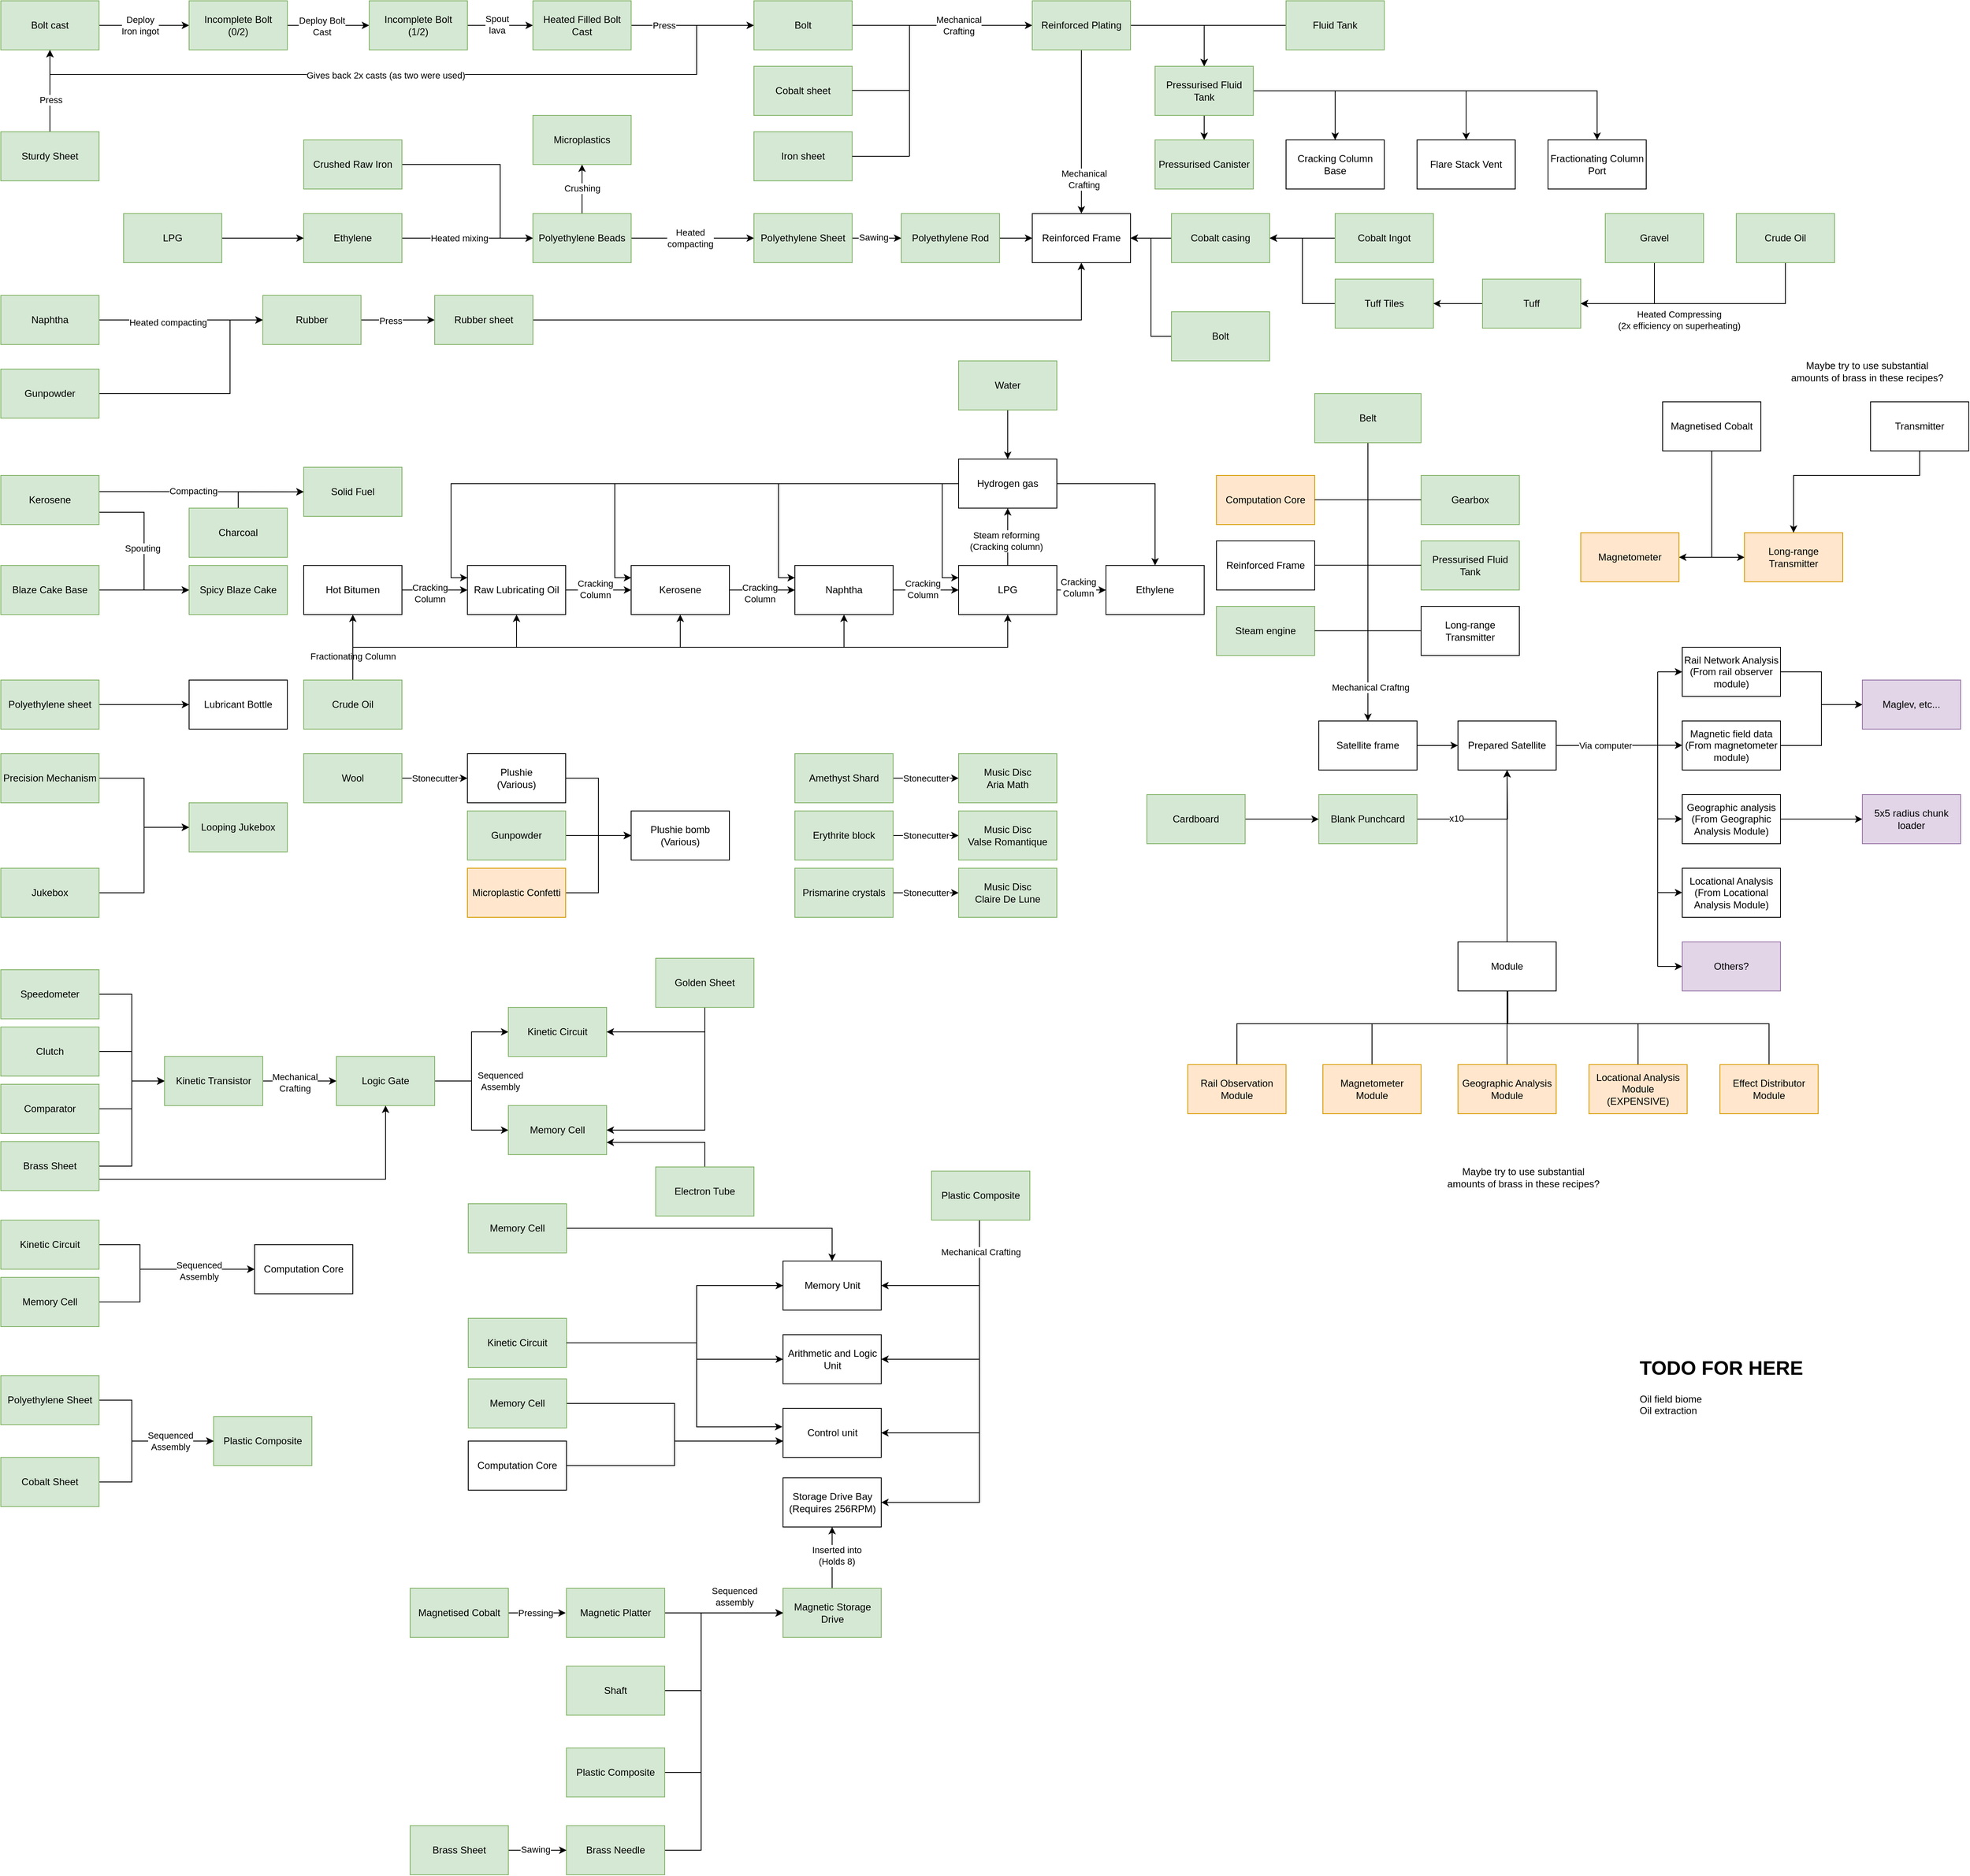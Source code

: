 <mxfile version="28.1.1">
  <diagram name="Page-1" id="pqHICeZLW7C7Gnf15Er0">
    <mxGraphModel dx="2328" dy="826" grid="1" gridSize="10" guides="1" tooltips="1" connect="1" arrows="1" fold="1" page="1" pageScale="1" pageWidth="827" pageHeight="1169" math="0" shadow="0">
      <root>
        <mxCell id="0" />
        <mxCell id="1" parent="0" />
        <mxCell id="Odbw6xBOLVZNWxYlY6ok-3" style="edgeStyle=orthogonalEdgeStyle;rounded=0;orthogonalLoop=1;jettySize=auto;html=1;entryX=0;entryY=0.5;entryDx=0;entryDy=0;" parent="1" source="Odbw6xBOLVZNWxYlY6ok-1" edge="1">
          <mxGeometry relative="1" as="geometry">
            <mxPoint x="990" y="940.0" as="targetPoint" />
          </mxGeometry>
        </mxCell>
        <mxCell id="Odbw6xBOLVZNWxYlY6ok-1" value="Satellite frame" style="rounded=0;whiteSpace=wrap;html=1;" parent="1" vertex="1">
          <mxGeometry x="820" y="910" width="120" height="60" as="geometry" />
        </mxCell>
        <mxCell id="Odbw6xBOLVZNWxYlY6ok-12" style="edgeStyle=orthogonalEdgeStyle;rounded=0;orthogonalLoop=1;jettySize=auto;html=1;" parent="1" source="Odbw6xBOLVZNWxYlY6ok-4" target="Odbw6xBOLVZNWxYlY6ok-11" edge="1">
          <mxGeometry relative="1" as="geometry" />
        </mxCell>
        <mxCell id="Odbw6xBOLVZNWxYlY6ok-4" value="Rail Network Analysis&lt;br&gt;(From rail observer module)" style="rounded=0;whiteSpace=wrap;html=1;" parent="1" vertex="1">
          <mxGeometry x="1264" y="820" width="120" height="60" as="geometry" />
        </mxCell>
        <mxCell id="Odbw6xBOLVZNWxYlY6ok-14" style="edgeStyle=orthogonalEdgeStyle;rounded=0;orthogonalLoop=1;jettySize=auto;html=1;entryX=0;entryY=0.5;entryDx=0;entryDy=0;" parent="1" source="Odbw6xBOLVZNWxYlY6ok-5" target="Odbw6xBOLVZNWxYlY6ok-11" edge="1">
          <mxGeometry relative="1" as="geometry">
            <mxPoint x="1484" y="940" as="targetPoint" />
          </mxGeometry>
        </mxCell>
        <mxCell id="Odbw6xBOLVZNWxYlY6ok-5" value="Magnetic field data&lt;br&gt;(From magnetometer module)" style="rounded=0;whiteSpace=wrap;html=1;" parent="1" vertex="1">
          <mxGeometry x="1264" y="910" width="120" height="60" as="geometry" />
        </mxCell>
        <mxCell id="Odbw6xBOLVZNWxYlY6ok-16" style="edgeStyle=orthogonalEdgeStyle;rounded=0;orthogonalLoop=1;jettySize=auto;html=1;entryX=0;entryY=0.5;entryDx=0;entryDy=0;" parent="1" source="Odbw6xBOLVZNWxYlY6ok-6" target="Odbw6xBOLVZNWxYlY6ok-15" edge="1">
          <mxGeometry relative="1" as="geometry" />
        </mxCell>
        <mxCell id="Odbw6xBOLVZNWxYlY6ok-6" value="Geographic analysis&lt;br&gt;(From Geographic Analysis Module)" style="rounded=0;whiteSpace=wrap;html=1;" parent="1" vertex="1">
          <mxGeometry x="1264" y="1000" width="120" height="60" as="geometry" />
        </mxCell>
        <mxCell id="Odbw6xBOLVZNWxYlY6ok-7" value="" style="endArrow=none;html=1;rounded=0;" parent="1" edge="1">
          <mxGeometry width="50" height="50" relative="1" as="geometry">
            <mxPoint x="1234" y="1210" as="sourcePoint" />
            <mxPoint x="1234" y="850" as="targetPoint" />
          </mxGeometry>
        </mxCell>
        <mxCell id="Odbw6xBOLVZNWxYlY6ok-8" value="" style="endArrow=classic;html=1;rounded=0;entryX=0;entryY=0.5;entryDx=0;entryDy=0;" parent="1" target="Odbw6xBOLVZNWxYlY6ok-4" edge="1">
          <mxGeometry width="50" height="50" relative="1" as="geometry">
            <mxPoint x="1234" y="850" as="sourcePoint" />
            <mxPoint x="1174" y="770" as="targetPoint" />
          </mxGeometry>
        </mxCell>
        <mxCell id="Odbw6xBOLVZNWxYlY6ok-9" value="" style="endArrow=classic;html=1;rounded=0;entryX=0;entryY=0.5;entryDx=0;entryDy=0;exitX=1;exitY=0.5;exitDx=0;exitDy=0;" parent="1" edge="1">
          <mxGeometry width="50" height="50" relative="1" as="geometry">
            <mxPoint x="1110" y="940.0" as="sourcePoint" />
            <mxPoint x="1264" y="939.76" as="targetPoint" />
          </mxGeometry>
        </mxCell>
        <mxCell id="Odbw6xBOLVZNWxYlY6ok-17" value="Via computer" style="edgeLabel;html=1;align=center;verticalAlign=middle;resizable=0;points=[];" parent="Odbw6xBOLVZNWxYlY6ok-9" vertex="1" connectable="0">
          <mxGeometry x="-0.42" relative="1" as="geometry">
            <mxPoint x="15" as="offset" />
          </mxGeometry>
        </mxCell>
        <mxCell id="Odbw6xBOLVZNWxYlY6ok-10" value="" style="endArrow=classic;html=1;rounded=0;entryX=0;entryY=0.5;entryDx=0;entryDy=0;" parent="1" edge="1">
          <mxGeometry width="50" height="50" relative="1" as="geometry">
            <mxPoint x="1234" y="1029.76" as="sourcePoint" />
            <mxPoint x="1264" y="1029.76" as="targetPoint" />
          </mxGeometry>
        </mxCell>
        <mxCell id="Odbw6xBOLVZNWxYlY6ok-11" value="Maglev, etc..." style="rounded=0;whiteSpace=wrap;html=1;fillColor=#e1d5e7;strokeColor=#9673a6;" parent="1" vertex="1">
          <mxGeometry x="1484" y="860" width="120" height="60" as="geometry" />
        </mxCell>
        <mxCell id="Odbw6xBOLVZNWxYlY6ok-15" value="5x5 radius chunk loader" style="rounded=0;whiteSpace=wrap;html=1;fillColor=#e1d5e7;strokeColor=#9673a6;" parent="1" vertex="1">
          <mxGeometry x="1484" y="1000" width="120" height="60" as="geometry" />
        </mxCell>
        <mxCell id="Odbw6xBOLVZNWxYlY6ok-19" style="edgeStyle=orthogonalEdgeStyle;rounded=0;orthogonalLoop=1;jettySize=auto;html=1;entryX=0.5;entryY=1;entryDx=0;entryDy=0;" parent="1" source="Odbw6xBOLVZNWxYlY6ok-18" edge="1">
          <mxGeometry relative="1" as="geometry">
            <mxPoint x="1050" y="970.0" as="targetPoint" />
          </mxGeometry>
        </mxCell>
        <mxCell id="Odbw6xBOLVZNWxYlY6ok-106" value="x10" style="edgeLabel;html=1;align=center;verticalAlign=middle;resizable=0;points=[];" parent="Odbw6xBOLVZNWxYlY6ok-19" vertex="1" connectable="0">
          <mxGeometry x="-0.441" y="1" relative="1" as="geometry">
            <mxPoint as="offset" />
          </mxGeometry>
        </mxCell>
        <mxCell id="Odbw6xBOLVZNWxYlY6ok-18" value="Blank Punchcard" style="rounded=0;whiteSpace=wrap;html=1;fillColor=#d5e8d4;strokeColor=#82b366;" parent="1" vertex="1">
          <mxGeometry x="820" y="1000" width="120" height="60" as="geometry" />
        </mxCell>
        <mxCell id="Odbw6xBOLVZNWxYlY6ok-21" style="edgeStyle=orthogonalEdgeStyle;rounded=0;orthogonalLoop=1;jettySize=auto;html=1;entryX=0;entryY=0.5;entryDx=0;entryDy=0;" parent="1" source="Odbw6xBOLVZNWxYlY6ok-20" target="Odbw6xBOLVZNWxYlY6ok-18" edge="1">
          <mxGeometry relative="1" as="geometry" />
        </mxCell>
        <mxCell id="Odbw6xBOLVZNWxYlY6ok-20" value="Cardboard" style="rounded=0;whiteSpace=wrap;html=1;fillColor=#d5e8d4;strokeColor=#82b366;" parent="1" vertex="1">
          <mxGeometry x="610" y="1000" width="120" height="60" as="geometry" />
        </mxCell>
        <mxCell id="Odbw6xBOLVZNWxYlY6ok-22" value="Others?" style="rounded=0;whiteSpace=wrap;html=1;fillColor=#e1d5e7;strokeColor=#9673a6;" parent="1" vertex="1">
          <mxGeometry x="1264" y="1180" width="120" height="60" as="geometry" />
        </mxCell>
        <mxCell id="Odbw6xBOLVZNWxYlY6ok-23" value="" style="endArrow=classic;html=1;rounded=0;entryX=0;entryY=0.5;entryDx=0;entryDy=0;" parent="1" edge="1">
          <mxGeometry width="50" height="50" relative="1" as="geometry">
            <mxPoint x="1234" y="1119.71" as="sourcePoint" />
            <mxPoint x="1264" y="1119.71" as="targetPoint" />
          </mxGeometry>
        </mxCell>
        <mxCell id="Odbw6xBOLVZNWxYlY6ok-32" style="edgeStyle=orthogonalEdgeStyle;rounded=0;orthogonalLoop=1;jettySize=auto;html=1;entryX=0;entryY=0.5;entryDx=0;entryDy=0;" parent="1" source="Odbw6xBOLVZNWxYlY6ok-24" target="Odbw6xBOLVZNWxYlY6ok-25" edge="1">
          <mxGeometry relative="1" as="geometry" />
        </mxCell>
        <mxCell id="Odbw6xBOLVZNWxYlY6ok-33" value="Deploy&lt;br&gt;Iron ingot" style="edgeLabel;html=1;align=center;verticalAlign=middle;resizable=0;points=[];" parent="Odbw6xBOLVZNWxYlY6ok-32" vertex="1" connectable="0">
          <mxGeometry x="-0.369" y="2" relative="1" as="geometry">
            <mxPoint x="15" y="2" as="offset" />
          </mxGeometry>
        </mxCell>
        <mxCell id="Odbw6xBOLVZNWxYlY6ok-24" value="Bolt cast" style="rounded=0;whiteSpace=wrap;html=1;fillColor=#d5e8d4;strokeColor=#82b366;" parent="1" vertex="1">
          <mxGeometry x="-790" y="30" width="120" height="60" as="geometry" />
        </mxCell>
        <mxCell id="Odbw6xBOLVZNWxYlY6ok-31" style="edgeStyle=orthogonalEdgeStyle;rounded=0;orthogonalLoop=1;jettySize=auto;html=1;" parent="1" edge="1">
          <mxGeometry relative="1" as="geometry">
            <mxPoint x="60" y="60" as="sourcePoint" />
            <mxPoint x="-730" y="90" as="targetPoint" />
            <Array as="points">
              <mxPoint x="60" y="120" />
              <mxPoint x="-730" y="120" />
            </Array>
          </mxGeometry>
        </mxCell>
        <mxCell id="Odbw6xBOLVZNWxYlY6ok-60" value="Gives back 2x casts (as two were used)" style="edgeLabel;html=1;align=center;verticalAlign=middle;resizable=0;points=[];" parent="Odbw6xBOLVZNWxYlY6ok-31" vertex="1" connectable="0">
          <mxGeometry x="-0.933" y="-2" relative="1" as="geometry">
            <mxPoint x="-378" y="31" as="offset" />
          </mxGeometry>
        </mxCell>
        <mxCell id="Odbw6xBOLVZNWxYlY6ok-53" style="edgeStyle=orthogonalEdgeStyle;rounded=0;orthogonalLoop=1;jettySize=auto;html=1;" parent="1" source="Odbw6xBOLVZNWxYlY6ok-25" target="Odbw6xBOLVZNWxYlY6ok-52" edge="1">
          <mxGeometry relative="1" as="geometry" />
        </mxCell>
        <mxCell id="Odbw6xBOLVZNWxYlY6ok-54" value="Deploy Bolt&lt;br&gt;Cast" style="edgeLabel;html=1;align=center;verticalAlign=middle;resizable=0;points=[];" parent="Odbw6xBOLVZNWxYlY6ok-53" vertex="1" connectable="0">
          <mxGeometry x="-0.166" y="-1" relative="1" as="geometry">
            <mxPoint as="offset" />
          </mxGeometry>
        </mxCell>
        <mxCell id="Odbw6xBOLVZNWxYlY6ok-25" value="Incomplete Bolt&lt;br&gt;(0/2)" style="rounded=0;whiteSpace=wrap;html=1;fillColor=#d5e8d4;strokeColor=#82b366;" parent="1" vertex="1">
          <mxGeometry x="-560" y="30" width="120" height="60" as="geometry" />
        </mxCell>
        <mxCell id="Odbw6xBOLVZNWxYlY6ok-51" style="edgeStyle=orthogonalEdgeStyle;rounded=0;orthogonalLoop=1;jettySize=auto;html=1;" parent="1" source="Odbw6xBOLVZNWxYlY6ok-26" target="Odbw6xBOLVZNWxYlY6ok-43" edge="1">
          <mxGeometry relative="1" as="geometry" />
        </mxCell>
        <mxCell id="Odbw6xBOLVZNWxYlY6ok-68" value="Mechanical&lt;br&gt;Crafting" style="edgeLabel;html=1;align=center;verticalAlign=middle;resizable=0;points=[];" parent="Odbw6xBOLVZNWxYlY6ok-51" vertex="1" connectable="0">
          <mxGeometry x="0.087" y="-2" relative="1" as="geometry">
            <mxPoint x="10" y="-2" as="offset" />
          </mxGeometry>
        </mxCell>
        <mxCell id="Odbw6xBOLVZNWxYlY6ok-26" value="Bolt" style="rounded=0;whiteSpace=wrap;html=1;fillColor=#d5e8d4;strokeColor=#82b366;" parent="1" vertex="1">
          <mxGeometry x="130" y="30" width="120" height="60" as="geometry" />
        </mxCell>
        <mxCell id="Odbw6xBOLVZNWxYlY6ok-36" value="Cobalt sheet" style="rounded=0;whiteSpace=wrap;html=1;fillColor=#d5e8d4;strokeColor=#82b366;" parent="1" vertex="1">
          <mxGeometry x="130" y="110" width="120" height="60" as="geometry" />
        </mxCell>
        <mxCell id="Odbw6xBOLVZNWxYlY6ok-89" style="edgeStyle=orthogonalEdgeStyle;rounded=0;orthogonalLoop=1;jettySize=auto;html=1;entryX=0.5;entryY=0;entryDx=0;entryDy=0;" parent="1" source="Odbw6xBOLVZNWxYlY6ok-43" target="Odbw6xBOLVZNWxYlY6ok-88" edge="1">
          <mxGeometry relative="1" as="geometry" />
        </mxCell>
        <mxCell id="Odbw6xBOLVZNWxYlY6ok-216" value="Mechanical&lt;br&gt;Crafting" style="edgeLabel;html=1;align=center;verticalAlign=middle;resizable=0;points=[];" parent="Odbw6xBOLVZNWxYlY6ok-89" vertex="1" connectable="0">
          <mxGeometry x="0.58" y="3" relative="1" as="geometry">
            <mxPoint as="offset" />
          </mxGeometry>
        </mxCell>
        <mxCell id="Odbw6xBOLVZNWxYlY6ok-122" style="edgeStyle=orthogonalEdgeStyle;rounded=0;orthogonalLoop=1;jettySize=auto;html=1;entryX=0.5;entryY=0;entryDx=0;entryDy=0;" parent="1" source="Odbw6xBOLVZNWxYlY6ok-43" target="Odbw6xBOLVZNWxYlY6ok-121" edge="1">
          <mxGeometry relative="1" as="geometry" />
        </mxCell>
        <mxCell id="Odbw6xBOLVZNWxYlY6ok-43" value="Reinforced Plating" style="rounded=0;whiteSpace=wrap;html=1;fillColor=#d5e8d4;strokeColor=#82b366;" parent="1" vertex="1">
          <mxGeometry x="470" y="30" width="120" height="60" as="geometry" />
        </mxCell>
        <mxCell id="Odbw6xBOLVZNWxYlY6ok-47" value="Iron sheet" style="rounded=0;whiteSpace=wrap;html=1;fillColor=#d5e8d4;strokeColor=#82b366;" parent="1" vertex="1">
          <mxGeometry x="130" y="190" width="120" height="60" as="geometry" />
        </mxCell>
        <mxCell id="Odbw6xBOLVZNWxYlY6ok-48" value="" style="endArrow=none;html=1;rounded=0;" parent="1" edge="1">
          <mxGeometry width="50" height="50" relative="1" as="geometry">
            <mxPoint x="320" y="220" as="sourcePoint" />
            <mxPoint x="320" y="60" as="targetPoint" />
          </mxGeometry>
        </mxCell>
        <mxCell id="Odbw6xBOLVZNWxYlY6ok-49" value="" style="endArrow=none;html=1;rounded=0;exitX=1;exitY=0.5;exitDx=0;exitDy=0;" parent="1" source="Odbw6xBOLVZNWxYlY6ok-47" edge="1">
          <mxGeometry width="50" height="50" relative="1" as="geometry">
            <mxPoint x="340" y="230" as="sourcePoint" />
            <mxPoint x="320" y="220" as="targetPoint" />
          </mxGeometry>
        </mxCell>
        <mxCell id="Odbw6xBOLVZNWxYlY6ok-50" value="" style="endArrow=none;html=1;rounded=0;exitX=1;exitY=0.5;exitDx=0;exitDy=0;" parent="1" edge="1">
          <mxGeometry width="50" height="50" relative="1" as="geometry">
            <mxPoint x="250" y="139.47" as="sourcePoint" />
            <mxPoint x="320" y="139.47" as="targetPoint" />
          </mxGeometry>
        </mxCell>
        <mxCell id="Odbw6xBOLVZNWxYlY6ok-56" style="edgeStyle=orthogonalEdgeStyle;rounded=0;orthogonalLoop=1;jettySize=auto;html=1;entryX=0;entryY=0.5;entryDx=0;entryDy=0;" parent="1" source="Odbw6xBOLVZNWxYlY6ok-52" target="Odbw6xBOLVZNWxYlY6ok-55" edge="1">
          <mxGeometry relative="1" as="geometry" />
        </mxCell>
        <mxCell id="Odbw6xBOLVZNWxYlY6ok-57" value="Spout&lt;br&gt;lava" style="edgeLabel;html=1;align=center;verticalAlign=middle;resizable=0;points=[];" parent="Odbw6xBOLVZNWxYlY6ok-56" vertex="1" connectable="0">
          <mxGeometry x="-0.1" y="1" relative="1" as="geometry">
            <mxPoint as="offset" />
          </mxGeometry>
        </mxCell>
        <mxCell id="Odbw6xBOLVZNWxYlY6ok-52" value="Incomplete Bolt&lt;br&gt;(1/2)" style="rounded=0;whiteSpace=wrap;html=1;fillColor=#d5e8d4;strokeColor=#82b366;" parent="1" vertex="1">
          <mxGeometry x="-340" y="30" width="120" height="60" as="geometry" />
        </mxCell>
        <mxCell id="Odbw6xBOLVZNWxYlY6ok-58" style="edgeStyle=orthogonalEdgeStyle;rounded=0;orthogonalLoop=1;jettySize=auto;html=1;" parent="1" source="Odbw6xBOLVZNWxYlY6ok-55" target="Odbw6xBOLVZNWxYlY6ok-26" edge="1">
          <mxGeometry relative="1" as="geometry" />
        </mxCell>
        <mxCell id="Odbw6xBOLVZNWxYlY6ok-59" value="Press" style="edgeLabel;html=1;align=center;verticalAlign=middle;resizable=0;points=[];" parent="Odbw6xBOLVZNWxYlY6ok-58" vertex="1" connectable="0">
          <mxGeometry x="0.321" y="-1" relative="1" as="geometry">
            <mxPoint x="-59" y="-1" as="offset" />
          </mxGeometry>
        </mxCell>
        <mxCell id="Odbw6xBOLVZNWxYlY6ok-55" value="Heated Filled Bolt Cast" style="rounded=0;whiteSpace=wrap;html=1;fillColor=#d5e8d4;strokeColor=#82b366;" parent="1" vertex="1">
          <mxGeometry x="-140" y="30" width="120" height="60" as="geometry" />
        </mxCell>
        <mxCell id="Odbw6xBOLVZNWxYlY6ok-62" style="edgeStyle=orthogonalEdgeStyle;rounded=0;orthogonalLoop=1;jettySize=auto;html=1;entryX=0.5;entryY=1;entryDx=0;entryDy=0;" parent="1" source="Odbw6xBOLVZNWxYlY6ok-61" target="Odbw6xBOLVZNWxYlY6ok-24" edge="1">
          <mxGeometry relative="1" as="geometry" />
        </mxCell>
        <mxCell id="Odbw6xBOLVZNWxYlY6ok-63" value="Press" style="edgeLabel;html=1;align=center;verticalAlign=middle;resizable=0;points=[];" parent="Odbw6xBOLVZNWxYlY6ok-62" vertex="1" connectable="0">
          <mxGeometry x="-0.209" y="-1" relative="1" as="geometry">
            <mxPoint as="offset" />
          </mxGeometry>
        </mxCell>
        <mxCell id="Odbw6xBOLVZNWxYlY6ok-61" value="Sturdy Sheet" style="rounded=0;whiteSpace=wrap;html=1;fillColor=#d5e8d4;strokeColor=#82b366;" parent="1" vertex="1">
          <mxGeometry x="-790" y="190" width="120" height="60" as="geometry" />
        </mxCell>
        <mxCell id="Odbw6xBOLVZNWxYlY6ok-86" style="edgeStyle=orthogonalEdgeStyle;rounded=0;orthogonalLoop=1;jettySize=auto;html=1;exitX=0.5;exitY=1;exitDx=0;exitDy=0;entryX=0;entryY=0.5;entryDx=0;entryDy=0;" parent="1" source="Odbw6xBOLVZNWxYlY6ok-73" target="Odbw6xBOLVZNWxYlY6ok-77" edge="1">
          <mxGeometry relative="1" as="geometry" />
        </mxCell>
        <mxCell id="Odbw6xBOLVZNWxYlY6ok-87" style="edgeStyle=orthogonalEdgeStyle;rounded=0;orthogonalLoop=1;jettySize=auto;html=1;exitX=0.5;exitY=1;exitDx=0;exitDy=0;entryX=1;entryY=0.5;entryDx=0;entryDy=0;" parent="1" source="Odbw6xBOLVZNWxYlY6ok-73" target="Odbw6xBOLVZNWxYlY6ok-81" edge="1">
          <mxGeometry relative="1" as="geometry" />
        </mxCell>
        <mxCell id="Odbw6xBOLVZNWxYlY6ok-73" value="Magnetised Cobalt" style="rounded=0;whiteSpace=wrap;html=1;" parent="1" vertex="1">
          <mxGeometry x="1240" y="520" width="120" height="60" as="geometry" />
        </mxCell>
        <mxCell id="Odbw6xBOLVZNWxYlY6ok-75" value="Steam engine" style="rounded=0;whiteSpace=wrap;html=1;fillColor=#d5e8d4;strokeColor=#82b366;" parent="1" vertex="1">
          <mxGeometry x="695" y="770" width="120" height="60" as="geometry" />
        </mxCell>
        <mxCell id="Odbw6xBOLVZNWxYlY6ok-76" value="Pressurised Fluid Tank" style="rounded=0;whiteSpace=wrap;html=1;fillColor=#d5e8d4;strokeColor=#82b366;" parent="1" vertex="1">
          <mxGeometry x="945" y="690" width="120" height="60" as="geometry" />
        </mxCell>
        <mxCell id="Odbw6xBOLVZNWxYlY6ok-77" value="Long-range Transmitter" style="rounded=0;whiteSpace=wrap;html=1;fillColor=#ffe6cc;strokeColor=#d79b00;" parent="1" vertex="1">
          <mxGeometry x="1340" y="680" width="120" height="60" as="geometry" />
        </mxCell>
        <mxCell id="Odbw6xBOLVZNWxYlY6ok-80" style="edgeStyle=orthogonalEdgeStyle;rounded=0;orthogonalLoop=1;jettySize=auto;html=1;entryX=0.5;entryY=0;entryDx=0;entryDy=0;" parent="1" source="Odbw6xBOLVZNWxYlY6ok-79" target="Odbw6xBOLVZNWxYlY6ok-77" edge="1">
          <mxGeometry relative="1" as="geometry">
            <Array as="points">
              <mxPoint x="1554" y="610" />
              <mxPoint x="1400" y="610" />
            </Array>
          </mxGeometry>
        </mxCell>
        <mxCell id="Odbw6xBOLVZNWxYlY6ok-79" value="Transmitter" style="rounded=0;whiteSpace=wrap;html=1;" parent="1" vertex="1">
          <mxGeometry x="1494" y="520" width="120" height="60" as="geometry" />
        </mxCell>
        <mxCell id="Odbw6xBOLVZNWxYlY6ok-81" value="Magnetometer" style="rounded=0;whiteSpace=wrap;html=1;fillColor=#ffe6cc;strokeColor=#d79b00;" parent="1" vertex="1">
          <mxGeometry x="1140" y="680" width="120" height="60" as="geometry" />
        </mxCell>
        <mxCell id="Odbw6xBOLVZNWxYlY6ok-88" value="Reinforced Frame" style="rounded=0;whiteSpace=wrap;html=1;" parent="1" vertex="1">
          <mxGeometry x="470" y="290" width="120" height="60" as="geometry" />
        </mxCell>
        <mxCell id="Odbw6xBOLVZNWxYlY6ok-91" style="edgeStyle=orthogonalEdgeStyle;rounded=0;orthogonalLoop=1;jettySize=auto;html=1;entryX=0;entryY=0.5;entryDx=0;entryDy=0;" parent="1" source="Odbw6xBOLVZNWxYlY6ok-90" target="Odbw6xBOLVZNWxYlY6ok-92" edge="1">
          <mxGeometry relative="1" as="geometry">
            <mxPoint x="-140" y="320" as="targetPoint" />
          </mxGeometry>
        </mxCell>
        <mxCell id="Odbw6xBOLVZNWxYlY6ok-217" value="Heated mixing" style="edgeLabel;html=1;align=center;verticalAlign=middle;resizable=0;points=[];" parent="Odbw6xBOLVZNWxYlY6ok-91" vertex="1" connectable="0">
          <mxGeometry x="-0.168" y="-1" relative="1" as="geometry">
            <mxPoint x="3" y="-1" as="offset" />
          </mxGeometry>
        </mxCell>
        <mxCell id="Odbw6xBOLVZNWxYlY6ok-90" value="Ethylene" style="rounded=0;whiteSpace=wrap;html=1;fillColor=#d5e8d4;strokeColor=#82b366;" parent="1" vertex="1">
          <mxGeometry x="-420" y="290" width="120" height="60" as="geometry" />
        </mxCell>
        <mxCell id="Odbw6xBOLVZNWxYlY6ok-126" style="edgeStyle=orthogonalEdgeStyle;rounded=0;orthogonalLoop=1;jettySize=auto;html=1;entryX=0;entryY=0.5;entryDx=0;entryDy=0;" parent="1" source="Odbw6xBOLVZNWxYlY6ok-92" target="Odbw6xBOLVZNWxYlY6ok-125" edge="1">
          <mxGeometry relative="1" as="geometry" />
        </mxCell>
        <mxCell id="Odbw6xBOLVZNWxYlY6ok-127" value="Heated&lt;div&gt;compacting&lt;/div&gt;" style="edgeLabel;html=1;align=center;verticalAlign=middle;resizable=0;points=[];" parent="Odbw6xBOLVZNWxYlY6ok-126" vertex="1" connectable="0">
          <mxGeometry x="0.073" y="2" relative="1" as="geometry">
            <mxPoint x="-9" y="2" as="offset" />
          </mxGeometry>
        </mxCell>
        <mxCell id="Odbw6xBOLVZNWxYlY6ok-161" style="edgeStyle=orthogonalEdgeStyle;rounded=0;orthogonalLoop=1;jettySize=auto;html=1;entryX=0.5;entryY=1;entryDx=0;entryDy=0;" parent="1" source="Odbw6xBOLVZNWxYlY6ok-92" target="Odbw6xBOLVZNWxYlY6ok-158" edge="1">
          <mxGeometry relative="1" as="geometry" />
        </mxCell>
        <mxCell id="Odbw6xBOLVZNWxYlY6ok-162" value="Crushing" style="edgeLabel;html=1;align=center;verticalAlign=middle;resizable=0;points=[];" parent="Odbw6xBOLVZNWxYlY6ok-161" vertex="1" connectable="0">
          <mxGeometry x="0.05" y="-4" relative="1" as="geometry">
            <mxPoint x="-4" as="offset" />
          </mxGeometry>
        </mxCell>
        <mxCell id="Odbw6xBOLVZNWxYlY6ok-92" value="Polyethylene Beads" style="rounded=0;whiteSpace=wrap;html=1;fillColor=#d5e8d4;strokeColor=#82b366;" parent="1" vertex="1">
          <mxGeometry x="-140" y="290" width="120" height="60" as="geometry" />
        </mxCell>
        <mxCell id="Odbw6xBOLVZNWxYlY6ok-95" value="Long-range Transmitter" style="rounded=0;whiteSpace=wrap;html=1;" parent="1" vertex="1">
          <mxGeometry x="945" y="770" width="120" height="60" as="geometry" />
        </mxCell>
        <mxCell id="Odbw6xBOLVZNWxYlY6ok-96" value="Reinforced Frame" style="rounded=0;whiteSpace=wrap;html=1;" parent="1" vertex="1">
          <mxGeometry x="695" y="690" width="120" height="60" as="geometry" />
        </mxCell>
        <mxCell id="Odbw6xBOLVZNWxYlY6ok-97" value="Computation Core" style="rounded=0;whiteSpace=wrap;html=1;fillColor=#ffe6cc;strokeColor=#d79b00;" parent="1" vertex="1">
          <mxGeometry x="695" y="610" width="120" height="60" as="geometry" />
        </mxCell>
        <mxCell id="Odbw6xBOLVZNWxYlY6ok-99" value="Gearbox" style="rounded=0;whiteSpace=wrap;html=1;fillColor=#d5e8d4;strokeColor=#82b366;" parent="1" vertex="1">
          <mxGeometry x="945" y="610" width="120" height="60" as="geometry" />
        </mxCell>
        <mxCell id="Odbw6xBOLVZNWxYlY6ok-101" style="edgeStyle=orthogonalEdgeStyle;rounded=0;orthogonalLoop=1;jettySize=auto;html=1;exitX=0.5;exitY=1;exitDx=0;exitDy=0;entryX=0.5;entryY=0;entryDx=0;entryDy=0;" parent="1" source="Odbw6xBOLVZNWxYlY6ok-100" target="Odbw6xBOLVZNWxYlY6ok-1" edge="1">
          <mxGeometry relative="1" as="geometry">
            <mxPoint x="914.828" y="890" as="targetPoint" />
          </mxGeometry>
        </mxCell>
        <mxCell id="Odbw6xBOLVZNWxYlY6ok-168" value="Mechanical Craftng" style="edgeLabel;html=1;align=center;verticalAlign=middle;resizable=0;points=[];" parent="Odbw6xBOLVZNWxYlY6ok-101" vertex="1" connectable="0">
          <mxGeometry x="0.755" y="3" relative="1" as="geometry">
            <mxPoint as="offset" />
          </mxGeometry>
        </mxCell>
        <mxCell id="Odbw6xBOLVZNWxYlY6ok-100" value="Belt" style="rounded=0;whiteSpace=wrap;html=1;fillColor=#d5e8d4;strokeColor=#82b366;" parent="1" vertex="1">
          <mxGeometry x="815" y="510" width="130" height="60" as="geometry" />
        </mxCell>
        <mxCell id="Odbw6xBOLVZNWxYlY6ok-103" value="" style="endArrow=none;html=1;rounded=0;entryX=0;entryY=0.5;entryDx=0;entryDy=0;exitX=1;exitY=0.5;exitDx=0;exitDy=0;" parent="1" edge="1">
          <mxGeometry width="50" height="50" relative="1" as="geometry">
            <mxPoint x="815" y="639.71" as="sourcePoint" />
            <mxPoint x="945" y="639.71" as="targetPoint" />
          </mxGeometry>
        </mxCell>
        <mxCell id="Odbw6xBOLVZNWxYlY6ok-104" value="" style="endArrow=none;html=1;rounded=0;entryX=0;entryY=0.5;entryDx=0;entryDy=0;exitX=1;exitY=0.5;exitDx=0;exitDy=0;" parent="1" edge="1">
          <mxGeometry width="50" height="50" relative="1" as="geometry">
            <mxPoint x="815" y="719.71" as="sourcePoint" />
            <mxPoint x="945" y="719.71" as="targetPoint" />
          </mxGeometry>
        </mxCell>
        <mxCell id="Odbw6xBOLVZNWxYlY6ok-105" value="" style="endArrow=none;html=1;rounded=0;entryX=0;entryY=0.5;entryDx=0;entryDy=0;exitX=1;exitY=0.5;exitDx=0;exitDy=0;" parent="1" edge="1">
          <mxGeometry width="50" height="50" relative="1" as="geometry">
            <mxPoint x="815" y="799.71" as="sourcePoint" />
            <mxPoint x="945" y="799.71" as="targetPoint" />
          </mxGeometry>
        </mxCell>
        <mxCell id="Odbw6xBOLVZNWxYlY6ok-112" style="edgeStyle=orthogonalEdgeStyle;rounded=0;orthogonalLoop=1;jettySize=auto;html=1;entryX=0;entryY=0.5;entryDx=0;entryDy=0;" parent="1" source="Odbw6xBOLVZNWxYlY6ok-110" target="Odbw6xBOLVZNWxYlY6ok-111" edge="1">
          <mxGeometry relative="1" as="geometry" />
        </mxCell>
        <mxCell id="Odbw6xBOLVZNWxYlY6ok-211" value="Heated compacting" style="edgeLabel;html=1;align=center;verticalAlign=middle;resizable=0;points=[];" parent="Odbw6xBOLVZNWxYlY6ok-112" vertex="1" connectable="0">
          <mxGeometry x="-0.166" y="-3" relative="1" as="geometry">
            <mxPoint as="offset" />
          </mxGeometry>
        </mxCell>
        <mxCell id="Odbw6xBOLVZNWxYlY6ok-110" value="Naphtha" style="rounded=0;whiteSpace=wrap;html=1;fillColor=#d5e8d4;strokeColor=#82b366;" parent="1" vertex="1">
          <mxGeometry x="-790" y="390" width="120" height="60" as="geometry" />
        </mxCell>
        <mxCell id="Odbw6xBOLVZNWxYlY6ok-114" style="edgeStyle=orthogonalEdgeStyle;rounded=0;orthogonalLoop=1;jettySize=auto;html=1;entryX=0;entryY=0.5;entryDx=0;entryDy=0;" parent="1" source="Odbw6xBOLVZNWxYlY6ok-111" target="Odbw6xBOLVZNWxYlY6ok-113" edge="1">
          <mxGeometry relative="1" as="geometry" />
        </mxCell>
        <mxCell id="Odbw6xBOLVZNWxYlY6ok-169" value="Press" style="edgeLabel;html=1;align=center;verticalAlign=middle;resizable=0;points=[];" parent="Odbw6xBOLVZNWxYlY6ok-114" vertex="1" connectable="0">
          <mxGeometry x="-0.207" y="-1" relative="1" as="geometry">
            <mxPoint as="offset" />
          </mxGeometry>
        </mxCell>
        <mxCell id="Odbw6xBOLVZNWxYlY6ok-111" value="Rubber" style="rounded=0;whiteSpace=wrap;html=1;fillColor=#d5e8d4;strokeColor=#82b366;" parent="1" vertex="1">
          <mxGeometry x="-470" y="390" width="120" height="60" as="geometry" />
        </mxCell>
        <mxCell id="Odbw6xBOLVZNWxYlY6ok-167" style="edgeStyle=orthogonalEdgeStyle;rounded=0;orthogonalLoop=1;jettySize=auto;html=1;entryX=0.5;entryY=1;entryDx=0;entryDy=0;" parent="1" source="Odbw6xBOLVZNWxYlY6ok-113" target="Odbw6xBOLVZNWxYlY6ok-88" edge="1">
          <mxGeometry relative="1" as="geometry">
            <Array as="points">
              <mxPoint x="530" y="420" />
            </Array>
          </mxGeometry>
        </mxCell>
        <mxCell id="Odbw6xBOLVZNWxYlY6ok-113" value="Rubber sheet" style="rounded=0;whiteSpace=wrap;html=1;fillColor=#d5e8d4;strokeColor=#82b366;" parent="1" vertex="1">
          <mxGeometry x="-260" y="390" width="120" height="60" as="geometry" />
        </mxCell>
        <mxCell id="Odbw6xBOLVZNWxYlY6ok-118" style="edgeStyle=orthogonalEdgeStyle;rounded=0;orthogonalLoop=1;jettySize=auto;html=1;entryX=0;entryY=0.5;entryDx=0;entryDy=0;exitX=1;exitY=0.75;exitDx=0;exitDy=0;" parent="1" source="Odbw6xBOLVZNWxYlY6ok-116" target="Odbw6xBOLVZNWxYlY6ok-117" edge="1">
          <mxGeometry relative="1" as="geometry" />
        </mxCell>
        <mxCell id="Odbw6xBOLVZNWxYlY6ok-191" value="Spouting" style="edgeLabel;html=1;align=center;verticalAlign=middle;resizable=0;points=[];" parent="Odbw6xBOLVZNWxYlY6ok-118" vertex="1" connectable="0">
          <mxGeometry x="-0.034" y="-2" relative="1" as="geometry">
            <mxPoint as="offset" />
          </mxGeometry>
        </mxCell>
        <mxCell id="Odbw6xBOLVZNWxYlY6ok-139" style="edgeStyle=orthogonalEdgeStyle;rounded=0;orthogonalLoop=1;jettySize=auto;html=1;exitX=1.002;exitY=0.33;exitDx=0;exitDy=0;entryX=0;entryY=0.5;entryDx=0;entryDy=0;exitPerimeter=0;" parent="1" source="Odbw6xBOLVZNWxYlY6ok-116" target="Odbw6xBOLVZNWxYlY6ok-140" edge="1">
          <mxGeometry relative="1" as="geometry">
            <mxPoint x="-560" y="625.048" as="targetPoint" />
            <Array as="points">
              <mxPoint x="-610" y="630" />
              <mxPoint x="-610" y="630" />
            </Array>
          </mxGeometry>
        </mxCell>
        <mxCell id="Odbw6xBOLVZNWxYlY6ok-196" value="Compacting" style="edgeLabel;html=1;align=center;verticalAlign=middle;resizable=0;points=[];" parent="Odbw6xBOLVZNWxYlY6ok-139" vertex="1" connectable="0">
          <mxGeometry x="-0.079" y="1" relative="1" as="geometry">
            <mxPoint as="offset" />
          </mxGeometry>
        </mxCell>
        <mxCell id="Odbw6xBOLVZNWxYlY6ok-116" value="Kerosene" style="rounded=0;whiteSpace=wrap;html=1;fillColor=#d5e8d4;strokeColor=#82b366;" parent="1" vertex="1">
          <mxGeometry x="-790" y="610" width="120" height="60" as="geometry" />
        </mxCell>
        <mxCell id="Odbw6xBOLVZNWxYlY6ok-117" value="Spicy Blaze Cake" style="rounded=0;whiteSpace=wrap;html=1;fillColor=#d5e8d4;strokeColor=#82b366;" parent="1" vertex="1">
          <mxGeometry x="-560" y="720" width="120" height="60" as="geometry" />
        </mxCell>
        <mxCell id="Odbw6xBOLVZNWxYlY6ok-120" style="edgeStyle=orthogonalEdgeStyle;rounded=0;orthogonalLoop=1;jettySize=auto;html=1;entryX=0;entryY=0.5;entryDx=0;entryDy=0;" parent="1" source="Odbw6xBOLVZNWxYlY6ok-119" target="Odbw6xBOLVZNWxYlY6ok-117" edge="1">
          <mxGeometry relative="1" as="geometry" />
        </mxCell>
        <mxCell id="Odbw6xBOLVZNWxYlY6ok-119" value="Blaze Cake Base" style="rounded=0;whiteSpace=wrap;html=1;fillColor=#d5e8d4;strokeColor=#82b366;" parent="1" vertex="1">
          <mxGeometry x="-790" y="720" width="120" height="60" as="geometry" />
        </mxCell>
        <mxCell id="Odbw6xBOLVZNWxYlY6ok-215" style="edgeStyle=orthogonalEdgeStyle;rounded=0;orthogonalLoop=1;jettySize=auto;html=1;" parent="1" source="Odbw6xBOLVZNWxYlY6ok-121" target="Odbw6xBOLVZNWxYlY6ok-213" edge="1">
          <mxGeometry relative="1" as="geometry" />
        </mxCell>
        <mxCell id="Odbw6xBOLVZNWxYlY6ok-275" style="edgeStyle=orthogonalEdgeStyle;rounded=0;orthogonalLoop=1;jettySize=auto;html=1;" parent="1" source="Odbw6xBOLVZNWxYlY6ok-121" target="Odbw6xBOLVZNWxYlY6ok-274" edge="1">
          <mxGeometry relative="1" as="geometry" />
        </mxCell>
        <mxCell id="Odbw6xBOLVZNWxYlY6ok-278" style="edgeStyle=orthogonalEdgeStyle;rounded=0;orthogonalLoop=1;jettySize=auto;html=1;entryX=0.5;entryY=0;entryDx=0;entryDy=0;" parent="1" source="Odbw6xBOLVZNWxYlY6ok-121" target="Odbw6xBOLVZNWxYlY6ok-276" edge="1">
          <mxGeometry relative="1" as="geometry" />
        </mxCell>
        <mxCell id="Odbw6xBOLVZNWxYlY6ok-279" style="edgeStyle=orthogonalEdgeStyle;rounded=0;orthogonalLoop=1;jettySize=auto;html=1;" parent="1" source="Odbw6xBOLVZNWxYlY6ok-121" target="Odbw6xBOLVZNWxYlY6ok-277" edge="1">
          <mxGeometry relative="1" as="geometry" />
        </mxCell>
        <mxCell id="Odbw6xBOLVZNWxYlY6ok-121" value="Pressurised Fluid Tank" style="rounded=0;whiteSpace=wrap;html=1;fillColor=#d5e8d4;strokeColor=#82b366;" parent="1" vertex="1">
          <mxGeometry x="620" y="110" width="120" height="60" as="geometry" />
        </mxCell>
        <mxCell id="Odbw6xBOLVZNWxYlY6ok-124" style="edgeStyle=orthogonalEdgeStyle;rounded=0;orthogonalLoop=1;jettySize=auto;html=1;entryX=0.5;entryY=0;entryDx=0;entryDy=0;" parent="1" source="Odbw6xBOLVZNWxYlY6ok-123" target="Odbw6xBOLVZNWxYlY6ok-121" edge="1">
          <mxGeometry relative="1" as="geometry" />
        </mxCell>
        <mxCell id="Odbw6xBOLVZNWxYlY6ok-123" value="Fluid Tank" style="rounded=0;whiteSpace=wrap;html=1;fillColor=#d5e8d4;strokeColor=#82b366;" parent="1" vertex="1">
          <mxGeometry x="780" y="30" width="120" height="60" as="geometry" />
        </mxCell>
        <mxCell id="Odbw6xBOLVZNWxYlY6ok-129" style="edgeStyle=orthogonalEdgeStyle;rounded=0;orthogonalLoop=1;jettySize=auto;html=1;entryX=0;entryY=0.5;entryDx=0;entryDy=0;" parent="1" source="Odbw6xBOLVZNWxYlY6ok-125" target="Odbw6xBOLVZNWxYlY6ok-128" edge="1">
          <mxGeometry relative="1" as="geometry" />
        </mxCell>
        <mxCell id="Odbw6xBOLVZNWxYlY6ok-130" value="Sawing" style="edgeLabel;html=1;align=center;verticalAlign=middle;resizable=0;points=[];" parent="Odbw6xBOLVZNWxYlY6ok-129" vertex="1" connectable="0">
          <mxGeometry x="-0.143" y="1" relative="1" as="geometry">
            <mxPoint as="offset" />
          </mxGeometry>
        </mxCell>
        <mxCell id="Odbw6xBOLVZNWxYlY6ok-125" value="Polyethylene Sheet" style="rounded=0;whiteSpace=wrap;html=1;fillColor=#d5e8d4;strokeColor=#82b366;" parent="1" vertex="1">
          <mxGeometry x="130" y="290" width="120" height="60" as="geometry" />
        </mxCell>
        <mxCell id="Odbw6xBOLVZNWxYlY6ok-131" style="edgeStyle=orthogonalEdgeStyle;rounded=0;orthogonalLoop=1;jettySize=auto;html=1;" parent="1" source="Odbw6xBOLVZNWxYlY6ok-128" target="Odbw6xBOLVZNWxYlY6ok-88" edge="1">
          <mxGeometry relative="1" as="geometry" />
        </mxCell>
        <mxCell id="Odbw6xBOLVZNWxYlY6ok-128" value="Polyethylene Rod" style="rounded=0;whiteSpace=wrap;html=1;fillColor=#d5e8d4;strokeColor=#82b366;" parent="1" vertex="1">
          <mxGeometry x="310" y="290" width="120" height="60" as="geometry" />
        </mxCell>
        <mxCell id="Odbw6xBOLVZNWxYlY6ok-141" style="edgeStyle=orthogonalEdgeStyle;rounded=0;orthogonalLoop=1;jettySize=auto;html=1;entryX=0;entryY=0.5;entryDx=0;entryDy=0;" parent="1" source="Odbw6xBOLVZNWxYlY6ok-132" target="Odbw6xBOLVZNWxYlY6ok-134" edge="1">
          <mxGeometry relative="1" as="geometry" />
        </mxCell>
        <mxCell id="Odbw6xBOLVZNWxYlY6ok-145" value="Cracking&lt;br&gt;Column" style="edgeLabel;html=1;align=center;verticalAlign=middle;resizable=0;points=[];" parent="Odbw6xBOLVZNWxYlY6ok-141" vertex="1" connectable="0">
          <mxGeometry x="-0.146" y="-4" relative="1" as="geometry">
            <mxPoint as="offset" />
          </mxGeometry>
        </mxCell>
        <mxCell id="Odbw6xBOLVZNWxYlY6ok-132" value="Hot Bitumen" style="rounded=0;whiteSpace=wrap;html=1;" parent="1" vertex="1">
          <mxGeometry x="-420" y="720" width="120" height="60" as="geometry" />
        </mxCell>
        <mxCell id="Odbw6xBOLVZNWxYlY6ok-144" style="edgeStyle=orthogonalEdgeStyle;rounded=0;orthogonalLoop=1;jettySize=auto;html=1;entryX=0;entryY=0.5;entryDx=0;entryDy=0;" parent="1" source="Odbw6xBOLVZNWxYlY6ok-133" target="Odbw6xBOLVZNWxYlY6ok-137" edge="1">
          <mxGeometry relative="1" as="geometry" />
        </mxCell>
        <mxCell id="Odbw6xBOLVZNWxYlY6ok-148" value="Cracking&lt;br&gt;Column" style="edgeLabel;html=1;align=center;verticalAlign=middle;resizable=0;points=[];" parent="Odbw6xBOLVZNWxYlY6ok-144" vertex="1" connectable="0">
          <mxGeometry x="-0.104" y="1" relative="1" as="geometry">
            <mxPoint as="offset" />
          </mxGeometry>
        </mxCell>
        <mxCell id="Odbw6xBOLVZNWxYlY6ok-133" value="Naphtha" style="rounded=0;whiteSpace=wrap;html=1;" parent="1" vertex="1">
          <mxGeometry x="180" y="720" width="120" height="60" as="geometry" />
        </mxCell>
        <mxCell id="Odbw6xBOLVZNWxYlY6ok-142" style="edgeStyle=orthogonalEdgeStyle;rounded=0;orthogonalLoop=1;jettySize=auto;html=1;entryX=0;entryY=0.5;entryDx=0;entryDy=0;" parent="1" source="Odbw6xBOLVZNWxYlY6ok-134" target="Odbw6xBOLVZNWxYlY6ok-135" edge="1">
          <mxGeometry relative="1" as="geometry" />
        </mxCell>
        <mxCell id="Odbw6xBOLVZNWxYlY6ok-146" value="Cracking&lt;br&gt;Column" style="edgeLabel;html=1;align=center;verticalAlign=middle;resizable=0;points=[];" parent="Odbw6xBOLVZNWxYlY6ok-142" vertex="1" connectable="0">
          <mxGeometry x="-0.104" y="1" relative="1" as="geometry">
            <mxPoint as="offset" />
          </mxGeometry>
        </mxCell>
        <mxCell id="Odbw6xBOLVZNWxYlY6ok-134" value="Raw Lubricating Oil" style="rounded=0;whiteSpace=wrap;html=1;" parent="1" vertex="1">
          <mxGeometry x="-220" y="720" width="120" height="60" as="geometry" />
        </mxCell>
        <mxCell id="Odbw6xBOLVZNWxYlY6ok-143" style="edgeStyle=orthogonalEdgeStyle;rounded=0;orthogonalLoop=1;jettySize=auto;html=1;entryX=0;entryY=0.5;entryDx=0;entryDy=0;" parent="1" source="Odbw6xBOLVZNWxYlY6ok-135" target="Odbw6xBOLVZNWxYlY6ok-133" edge="1">
          <mxGeometry relative="1" as="geometry" />
        </mxCell>
        <mxCell id="Odbw6xBOLVZNWxYlY6ok-147" value="Cracking&lt;br&gt;Column" style="edgeLabel;html=1;align=center;verticalAlign=middle;resizable=0;points=[];" parent="Odbw6xBOLVZNWxYlY6ok-143" vertex="1" connectable="0">
          <mxGeometry x="-0.083" y="-4" relative="1" as="geometry">
            <mxPoint as="offset" />
          </mxGeometry>
        </mxCell>
        <mxCell id="Odbw6xBOLVZNWxYlY6ok-135" value="Kerosene" style="rounded=0;whiteSpace=wrap;html=1;" parent="1" vertex="1">
          <mxGeometry x="-20" y="720" width="120" height="60" as="geometry" />
        </mxCell>
        <mxCell id="Odbw6xBOLVZNWxYlY6ok-150" style="edgeStyle=orthogonalEdgeStyle;rounded=0;orthogonalLoop=1;jettySize=auto;html=1;entryX=0.5;entryY=1;entryDx=0;entryDy=0;" parent="1" source="Odbw6xBOLVZNWxYlY6ok-137" target="Odbw6xBOLVZNWxYlY6ok-149" edge="1">
          <mxGeometry relative="1" as="geometry" />
        </mxCell>
        <mxCell id="Odbw6xBOLVZNWxYlY6ok-151" value="Steam reforming&lt;br&gt;(Cracking column)" style="edgeLabel;html=1;align=center;verticalAlign=middle;resizable=0;points=[];" parent="Odbw6xBOLVZNWxYlY6ok-150" vertex="1" connectable="0">
          <mxGeometry x="0.243" y="2" relative="1" as="geometry">
            <mxPoint y="13" as="offset" />
          </mxGeometry>
        </mxCell>
        <mxCell id="Odbw6xBOLVZNWxYlY6ok-282" style="edgeStyle=orthogonalEdgeStyle;rounded=0;orthogonalLoop=1;jettySize=auto;html=1;entryX=0;entryY=0.5;entryDx=0;entryDy=0;" parent="1" source="Odbw6xBOLVZNWxYlY6ok-137" target="Odbw6xBOLVZNWxYlY6ok-280" edge="1">
          <mxGeometry relative="1" as="geometry" />
        </mxCell>
        <mxCell id="Odbw6xBOLVZNWxYlY6ok-283" value="Cracking&lt;br&gt;Column" style="edgeLabel;html=1;align=center;verticalAlign=middle;resizable=0;points=[];" parent="Odbw6xBOLVZNWxYlY6ok-282" vertex="1" connectable="0">
          <mxGeometry x="0.067" y="-4" relative="1" as="geometry">
            <mxPoint x="-6" y="-7" as="offset" />
          </mxGeometry>
        </mxCell>
        <mxCell id="Odbw6xBOLVZNWxYlY6ok-137" value="LPG" style="rounded=0;whiteSpace=wrap;html=1;" parent="1" vertex="1">
          <mxGeometry x="380" y="720" width="120" height="60" as="geometry" />
        </mxCell>
        <mxCell id="Odbw6xBOLVZNWxYlY6ok-140" value="Solid Fuel" style="rounded=0;whiteSpace=wrap;html=1;fillColor=#d5e8d4;strokeColor=#82b366;" parent="1" vertex="1">
          <mxGeometry x="-420" y="600" width="120" height="60" as="geometry" />
        </mxCell>
        <mxCell id="Odbw6xBOLVZNWxYlY6ok-154" style="edgeStyle=orthogonalEdgeStyle;rounded=0;orthogonalLoop=1;jettySize=auto;html=1;endArrow=classic;endFill=1;entryX=0;entryY=0.25;entryDx=0;entryDy=0;" parent="1" source="Odbw6xBOLVZNWxYlY6ok-149" target="Odbw6xBOLVZNWxYlY6ok-134" edge="1">
          <mxGeometry relative="1" as="geometry">
            <mxPoint x="-260" y="750" as="targetPoint" />
          </mxGeometry>
        </mxCell>
        <mxCell id="Odbw6xBOLVZNWxYlY6ok-155" style="edgeStyle=orthogonalEdgeStyle;rounded=0;orthogonalLoop=1;jettySize=auto;html=1;entryX=0;entryY=0.25;entryDx=0;entryDy=0;" parent="1" source="Odbw6xBOLVZNWxYlY6ok-149" target="Odbw6xBOLVZNWxYlY6ok-135" edge="1">
          <mxGeometry relative="1" as="geometry" />
        </mxCell>
        <mxCell id="Odbw6xBOLVZNWxYlY6ok-156" style="edgeStyle=orthogonalEdgeStyle;rounded=0;orthogonalLoop=1;jettySize=auto;html=1;exitX=0;exitY=0.5;exitDx=0;exitDy=0;entryX=0;entryY=0.25;entryDx=0;entryDy=0;" parent="1" source="Odbw6xBOLVZNWxYlY6ok-149" target="Odbw6xBOLVZNWxYlY6ok-133" edge="1">
          <mxGeometry relative="1" as="geometry" />
        </mxCell>
        <mxCell id="Odbw6xBOLVZNWxYlY6ok-157" style="edgeStyle=orthogonalEdgeStyle;rounded=0;orthogonalLoop=1;jettySize=auto;html=1;entryX=0;entryY=0.25;entryDx=0;entryDy=0;" parent="1" source="Odbw6xBOLVZNWxYlY6ok-149" target="Odbw6xBOLVZNWxYlY6ok-137" edge="1">
          <mxGeometry relative="1" as="geometry">
            <Array as="points">
              <mxPoint x="360" y="620" />
              <mxPoint x="360" y="735" />
            </Array>
          </mxGeometry>
        </mxCell>
        <mxCell id="Odbw6xBOLVZNWxYlY6ok-284" style="edgeStyle=orthogonalEdgeStyle;rounded=0;orthogonalLoop=1;jettySize=auto;html=1;entryX=0.5;entryY=0;entryDx=0;entryDy=0;" parent="1" source="Odbw6xBOLVZNWxYlY6ok-149" target="Odbw6xBOLVZNWxYlY6ok-280" edge="1">
          <mxGeometry relative="1" as="geometry" />
        </mxCell>
        <mxCell id="Odbw6xBOLVZNWxYlY6ok-149" value="Hydrogen gas" style="rounded=0;whiteSpace=wrap;html=1;" parent="1" vertex="1">
          <mxGeometry x="380" y="590" width="120" height="60" as="geometry" />
        </mxCell>
        <mxCell id="Odbw6xBOLVZNWxYlY6ok-153" style="edgeStyle=orthogonalEdgeStyle;rounded=0;orthogonalLoop=1;jettySize=auto;html=1;entryX=0.5;entryY=0;entryDx=0;entryDy=0;" parent="1" source="Odbw6xBOLVZNWxYlY6ok-152" target="Odbw6xBOLVZNWxYlY6ok-149" edge="1">
          <mxGeometry relative="1" as="geometry" />
        </mxCell>
        <mxCell id="Odbw6xBOLVZNWxYlY6ok-152" value="Water" style="rounded=0;whiteSpace=wrap;html=1;fillColor=#d5e8d4;strokeColor=#82b366;" parent="1" vertex="1">
          <mxGeometry x="380" y="470" width="120" height="60" as="geometry" />
        </mxCell>
        <mxCell id="Odbw6xBOLVZNWxYlY6ok-158" value="Microplastics" style="rounded=0;whiteSpace=wrap;html=1;fillColor=#d5e8d4;strokeColor=#82b366;" parent="1" vertex="1">
          <mxGeometry x="-140" y="170" width="120" height="60" as="geometry" />
        </mxCell>
        <mxCell id="Odbw6xBOLVZNWxYlY6ok-165" style="edgeStyle=orthogonalEdgeStyle;rounded=0;orthogonalLoop=1;jettySize=auto;html=1;entryX=1;entryY=0.5;entryDx=0;entryDy=0;" parent="1" source="Odbw6xBOLVZNWxYlY6ok-164" target="Odbw6xBOLVZNWxYlY6ok-88" edge="1">
          <mxGeometry relative="1" as="geometry" />
        </mxCell>
        <mxCell id="Odbw6xBOLVZNWxYlY6ok-164" value="Bolt" style="rounded=0;whiteSpace=wrap;html=1;fillColor=#d5e8d4;strokeColor=#82b366;" parent="1" vertex="1">
          <mxGeometry x="640" y="410" width="120" height="60" as="geometry" />
        </mxCell>
        <mxCell id="Odbw6xBOLVZNWxYlY6ok-172" style="edgeStyle=orthogonalEdgeStyle;rounded=0;orthogonalLoop=1;jettySize=auto;html=1;entryX=1;entryY=0.5;entryDx=0;entryDy=0;" parent="1" source="Odbw6xBOLVZNWxYlY6ok-171" target="Odbw6xBOLVZNWxYlY6ok-88" edge="1">
          <mxGeometry relative="1" as="geometry" />
        </mxCell>
        <mxCell id="Odbw6xBOLVZNWxYlY6ok-171" value="Cobalt casing" style="rounded=0;whiteSpace=wrap;html=1;fillColor=#d5e8d4;strokeColor=#82b366;" parent="1" vertex="1">
          <mxGeometry x="640" y="290" width="120" height="60" as="geometry" />
        </mxCell>
        <mxCell id="Odbw6xBOLVZNWxYlY6ok-174" value="Prepared Satellite" style="rounded=0;whiteSpace=wrap;html=1;" parent="1" vertex="1">
          <mxGeometry x="990" y="910" width="120" height="60" as="geometry" />
        </mxCell>
        <mxCell id="Odbw6xBOLVZNWxYlY6ok-176" style="edgeStyle=orthogonalEdgeStyle;rounded=0;orthogonalLoop=1;jettySize=auto;html=1;entryX=0.5;entryY=1;entryDx=0;entryDy=0;" parent="1" source="Odbw6xBOLVZNWxYlY6ok-175" target="Odbw6xBOLVZNWxYlY6ok-174" edge="1">
          <mxGeometry relative="1" as="geometry" />
        </mxCell>
        <mxCell id="Odbw6xBOLVZNWxYlY6ok-175" value="Module" style="rounded=0;whiteSpace=wrap;html=1;" parent="1" vertex="1">
          <mxGeometry x="990" y="1180" width="120" height="60" as="geometry" />
        </mxCell>
        <mxCell id="Odbw6xBOLVZNWxYlY6ok-183" style="edgeStyle=orthogonalEdgeStyle;rounded=0;orthogonalLoop=1;jettySize=auto;html=1;exitX=0.5;exitY=0;exitDx=0;exitDy=0;entryX=0.5;entryY=1;entryDx=0;entryDy=0;endArrow=none;endFill=0;" parent="1" source="Odbw6xBOLVZNWxYlY6ok-177" target="Odbw6xBOLVZNWxYlY6ok-175" edge="1">
          <mxGeometry relative="1" as="geometry">
            <Array as="points">
              <mxPoint x="720" y="1280" />
              <mxPoint x="1050" y="1280" />
            </Array>
          </mxGeometry>
        </mxCell>
        <mxCell id="Odbw6xBOLVZNWxYlY6ok-177" value="Rail Observation Module" style="rounded=0;whiteSpace=wrap;html=1;fillColor=#ffe6cc;strokeColor=#d79b00;" parent="1" vertex="1">
          <mxGeometry x="660" y="1330" width="120" height="60" as="geometry" />
        </mxCell>
        <mxCell id="Odbw6xBOLVZNWxYlY6ok-185" style="edgeStyle=orthogonalEdgeStyle;rounded=0;orthogonalLoop=1;jettySize=auto;html=1;endArrow=none;endFill=0;" parent="1" source="Odbw6xBOLVZNWxYlY6ok-178" edge="1">
          <mxGeometry relative="1" as="geometry">
            <mxPoint x="1050" y="1250" as="targetPoint" />
            <Array as="points">
              <mxPoint x="885" y="1280" />
              <mxPoint x="1051" y="1280" />
              <mxPoint x="1051" y="1240" />
            </Array>
          </mxGeometry>
        </mxCell>
        <mxCell id="Odbw6xBOLVZNWxYlY6ok-178" value="Magnetometer Module" style="rounded=0;whiteSpace=wrap;html=1;fillColor=#ffe6cc;strokeColor=#d79b00;" parent="1" vertex="1">
          <mxGeometry x="825" y="1330" width="120" height="60" as="geometry" />
        </mxCell>
        <mxCell id="Odbw6xBOLVZNWxYlY6ok-182" style="edgeStyle=orthogonalEdgeStyle;rounded=0;orthogonalLoop=1;jettySize=auto;html=1;entryX=0.5;entryY=1;entryDx=0;entryDy=0;endArrow=none;endFill=0;" parent="1" source="Odbw6xBOLVZNWxYlY6ok-179" target="Odbw6xBOLVZNWxYlY6ok-175" edge="1">
          <mxGeometry relative="1" as="geometry" />
        </mxCell>
        <mxCell id="Odbw6xBOLVZNWxYlY6ok-179" value="Geographic Analysis Module" style="rounded=0;whiteSpace=wrap;html=1;fillColor=#ffe6cc;strokeColor=#d79b00;" parent="1" vertex="1">
          <mxGeometry x="990" y="1330" width="120" height="60" as="geometry" />
        </mxCell>
        <mxCell id="Odbw6xBOLVZNWxYlY6ok-184" style="edgeStyle=orthogonalEdgeStyle;rounded=0;orthogonalLoop=1;jettySize=auto;html=1;entryX=0.5;entryY=1;entryDx=0;entryDy=0;endArrow=none;endFill=0;" parent="1" source="Odbw6xBOLVZNWxYlY6ok-180" target="Odbw6xBOLVZNWxYlY6ok-175" edge="1">
          <mxGeometry relative="1" as="geometry">
            <mxPoint x="1050" y="1250" as="targetPoint" />
            <Array as="points">
              <mxPoint x="1370" y="1280" />
              <mxPoint x="1050" y="1280" />
            </Array>
          </mxGeometry>
        </mxCell>
        <mxCell id="Odbw6xBOLVZNWxYlY6ok-180" value="Effect Distributor Module" style="rounded=0;whiteSpace=wrap;html=1;fillColor=#ffe6cc;strokeColor=#d79b00;" parent="1" vertex="1">
          <mxGeometry x="1310" y="1330" width="120" height="60" as="geometry" />
        </mxCell>
        <mxCell id="Odbw6xBOLVZNWxYlY6ok-186" style="edgeStyle=orthogonalEdgeStyle;rounded=0;orthogonalLoop=1;jettySize=auto;html=1;endArrow=none;endFill=0;" parent="1" source="Odbw6xBOLVZNWxYlY6ok-181" edge="1">
          <mxGeometry relative="1" as="geometry">
            <mxPoint x="1050" y="1240" as="targetPoint" />
            <Array as="points">
              <mxPoint x="1210" y="1280" />
              <mxPoint x="1051" y="1280" />
              <mxPoint x="1051" y="1240" />
            </Array>
          </mxGeometry>
        </mxCell>
        <mxCell id="Odbw6xBOLVZNWxYlY6ok-181" value="Locational Analysis Module&lt;br&gt;(EXPENSIVE)" style="rounded=0;whiteSpace=wrap;html=1;fillColor=#ffe6cc;strokeColor=#d79b00;" parent="1" vertex="1">
          <mxGeometry x="1150" y="1330" width="120" height="60" as="geometry" />
        </mxCell>
        <mxCell id="Odbw6xBOLVZNWxYlY6ok-187" value="Locational Analysis&lt;div&gt;(From Locational Analysis Module)&lt;/div&gt;" style="rounded=0;whiteSpace=wrap;html=1;" parent="1" vertex="1">
          <mxGeometry x="1264" y="1090" width="120" height="60" as="geometry" />
        </mxCell>
        <mxCell id="Odbw6xBOLVZNWxYlY6ok-188" value="" style="endArrow=classic;html=1;rounded=0;entryX=0;entryY=0.5;entryDx=0;entryDy=0;" parent="1" target="Odbw6xBOLVZNWxYlY6ok-22" edge="1">
          <mxGeometry width="50" height="50" relative="1" as="geometry">
            <mxPoint x="1234" y="1210" as="sourcePoint" />
            <mxPoint x="1258" y="1199" as="targetPoint" />
          </mxGeometry>
        </mxCell>
        <mxCell id="Odbw6xBOLVZNWxYlY6ok-195" style="edgeStyle=orthogonalEdgeStyle;rounded=0;orthogonalLoop=1;jettySize=auto;html=1;entryX=0;entryY=0.5;entryDx=0;entryDy=0;" parent="1" source="Odbw6xBOLVZNWxYlY6ok-192" target="Odbw6xBOLVZNWxYlY6ok-140" edge="1">
          <mxGeometry relative="1" as="geometry">
            <Array as="points">
              <mxPoint x="-500" y="630" />
            </Array>
          </mxGeometry>
        </mxCell>
        <mxCell id="Odbw6xBOLVZNWxYlY6ok-192" value="Charcoal" style="rounded=0;whiteSpace=wrap;html=1;fillColor=#d5e8d4;strokeColor=#82b366;" parent="1" vertex="1">
          <mxGeometry x="-560" y="650" width="120" height="60" as="geometry" />
        </mxCell>
        <mxCell id="Odbw6xBOLVZNWxYlY6ok-199" style="edgeStyle=orthogonalEdgeStyle;rounded=0;orthogonalLoop=1;jettySize=auto;html=1;entryX=1;entryY=0.5;entryDx=0;entryDy=0;" parent="1" source="Odbw6xBOLVZNWxYlY6ok-198" target="Odbw6xBOLVZNWxYlY6ok-171" edge="1">
          <mxGeometry relative="1" as="geometry" />
        </mxCell>
        <mxCell id="Odbw6xBOLVZNWxYlY6ok-198" value="Tuff Tiles" style="rounded=0;whiteSpace=wrap;html=1;fillColor=#d5e8d4;strokeColor=#82b366;" parent="1" vertex="1">
          <mxGeometry x="840" y="370" width="120" height="60" as="geometry" />
        </mxCell>
        <mxCell id="Odbw6xBOLVZNWxYlY6ok-201" style="edgeStyle=orthogonalEdgeStyle;rounded=0;orthogonalLoop=1;jettySize=auto;html=1;entryX=1;entryY=0.5;entryDx=0;entryDy=0;" parent="1" source="Odbw6xBOLVZNWxYlY6ok-200" target="Odbw6xBOLVZNWxYlY6ok-171" edge="1">
          <mxGeometry relative="1" as="geometry" />
        </mxCell>
        <mxCell id="Odbw6xBOLVZNWxYlY6ok-200" value="Cobalt Ingot" style="rounded=0;whiteSpace=wrap;html=1;fillColor=#d5e8d4;strokeColor=#82b366;" parent="1" vertex="1">
          <mxGeometry x="840" y="290" width="120" height="60" as="geometry" />
        </mxCell>
        <mxCell id="Odbw6xBOLVZNWxYlY6ok-203" style="edgeStyle=orthogonalEdgeStyle;rounded=0;orthogonalLoop=1;jettySize=auto;html=1;entryX=1;entryY=0.5;entryDx=0;entryDy=0;" parent="1" source="Odbw6xBOLVZNWxYlY6ok-202" target="Odbw6xBOLVZNWxYlY6ok-198" edge="1">
          <mxGeometry relative="1" as="geometry" />
        </mxCell>
        <mxCell id="Odbw6xBOLVZNWxYlY6ok-202" value="Tuff" style="rounded=0;whiteSpace=wrap;html=1;fillColor=#d5e8d4;strokeColor=#82b366;" parent="1" vertex="1">
          <mxGeometry x="1020" y="370" width="120" height="60" as="geometry" />
        </mxCell>
        <mxCell id="Odbw6xBOLVZNWxYlY6ok-210" style="edgeStyle=orthogonalEdgeStyle;rounded=0;orthogonalLoop=1;jettySize=auto;html=1;entryX=0;entryY=0.5;entryDx=0;entryDy=0;" parent="1" source="Odbw6xBOLVZNWxYlY6ok-209" target="Odbw6xBOLVZNWxYlY6ok-111" edge="1">
          <mxGeometry relative="1" as="geometry">
            <Array as="points">
              <mxPoint x="-510" y="510" />
              <mxPoint x="-510" y="420" />
            </Array>
          </mxGeometry>
        </mxCell>
        <mxCell id="Odbw6xBOLVZNWxYlY6ok-209" value="Gunpowder" style="rounded=0;whiteSpace=wrap;html=1;fillColor=#d5e8d4;strokeColor=#82b366;" parent="1" vertex="1">
          <mxGeometry x="-790" y="480" width="120" height="60" as="geometry" />
        </mxCell>
        <mxCell id="Odbw6xBOLVZNWxYlY6ok-213" value="Pressurised Canister" style="rounded=0;whiteSpace=wrap;html=1;fillColor=#d5e8d4;strokeColor=#82b366;" parent="1" vertex="1">
          <mxGeometry x="620" y="200" width="120" height="60" as="geometry" />
        </mxCell>
        <mxCell id="Odbw6xBOLVZNWxYlY6ok-219" style="edgeStyle=orthogonalEdgeStyle;rounded=0;orthogonalLoop=1;jettySize=auto;html=1;exitX=1;exitY=0.5;exitDx=0;exitDy=0;entryX=0;entryY=0.5;entryDx=0;entryDy=0;" parent="1" source="Odbw6xBOLVZNWxYlY6ok-218" target="Odbw6xBOLVZNWxYlY6ok-92" edge="1">
          <mxGeometry relative="1" as="geometry">
            <Array as="points">
              <mxPoint x="-180" y="230" />
              <mxPoint x="-180" y="320" />
            </Array>
          </mxGeometry>
        </mxCell>
        <mxCell id="Odbw6xBOLVZNWxYlY6ok-218" value="Crushed Raw Iron" style="rounded=0;whiteSpace=wrap;html=1;fillColor=#d5e8d4;strokeColor=#82b366;" parent="1" vertex="1">
          <mxGeometry x="-420" y="200" width="120" height="60" as="geometry" />
        </mxCell>
        <mxCell id="Odbw6xBOLVZNWxYlY6ok-221" value="&lt;h1 style=&quot;margin-top: 0px;&quot;&gt;TODO FOR HERE&lt;/h1&gt;&lt;div&gt;Oil field biome&lt;/div&gt;&lt;div&gt;Oil extraction&lt;br&gt;&lt;/div&gt;" style="text;html=1;whiteSpace=wrap;overflow=hidden;rounded=0;" parent="1" vertex="1">
          <mxGeometry x="1210" y="1680" width="290" height="240" as="geometry" />
        </mxCell>
        <mxCell id="Odbw6xBOLVZNWxYlY6ok-222" value="Maybe try to use substantial amounts of brass in these recipes?" style="text;html=1;align=center;verticalAlign=middle;whiteSpace=wrap;rounded=0;" parent="1" vertex="1">
          <mxGeometry x="1390" y="435" width="200" height="95" as="geometry" />
        </mxCell>
        <mxCell id="Odbw6xBOLVZNWxYlY6ok-223" value="Maybe try to use substantial amounts of brass in these recipes?" style="text;html=1;align=center;verticalAlign=middle;whiteSpace=wrap;rounded=0;" parent="1" vertex="1">
          <mxGeometry x="970" y="1420" width="200" height="95" as="geometry" />
        </mxCell>
        <mxCell id="Odbw6xBOLVZNWxYlY6ok-225" style="edgeStyle=orthogonalEdgeStyle;rounded=0;orthogonalLoop=1;jettySize=auto;html=1;" parent="1" source="Odbw6xBOLVZNWxYlY6ok-224" edge="1">
          <mxGeometry relative="1" as="geometry">
            <mxPoint x="-560" y="890" as="targetPoint" />
          </mxGeometry>
        </mxCell>
        <mxCell id="Odbw6xBOLVZNWxYlY6ok-224" value="Polyethylene sheet" style="rounded=0;whiteSpace=wrap;html=1;fillColor=#d5e8d4;strokeColor=#82b366;" parent="1" vertex="1">
          <mxGeometry x="-790" y="860" width="120" height="60" as="geometry" />
        </mxCell>
        <mxCell id="Odbw6xBOLVZNWxYlY6ok-226" value="Lubricant Bottle" style="rounded=0;whiteSpace=wrap;html=1;" parent="1" vertex="1">
          <mxGeometry x="-560" y="860" width="120" height="60" as="geometry" />
        </mxCell>
        <mxCell id="Odbw6xBOLVZNWxYlY6ok-229" style="edgeStyle=orthogonalEdgeStyle;rounded=0;orthogonalLoop=1;jettySize=auto;html=1;entryX=0;entryY=0.5;entryDx=0;entryDy=0;" parent="1" source="Odbw6xBOLVZNWxYlY6ok-227" target="Odbw6xBOLVZNWxYlY6ok-228" edge="1">
          <mxGeometry relative="1" as="geometry" />
        </mxCell>
        <mxCell id="Odbw6xBOLVZNWxYlY6ok-227" value="&lt;span style=&quot;font-weight: 400;&quot;&gt;Precision Mechanism&lt;/span&gt;" style="rounded=0;whiteSpace=wrap;html=1;fontStyle=1;fillColor=#d5e8d4;strokeColor=#82b366;" parent="1" vertex="1">
          <mxGeometry x="-790" y="950" width="120" height="60" as="geometry" />
        </mxCell>
        <mxCell id="Odbw6xBOLVZNWxYlY6ok-228" value="Looping Jukebox" style="rounded=0;whiteSpace=wrap;html=1;fillColor=#d5e8d4;strokeColor=#82b366;" parent="1" vertex="1">
          <mxGeometry x="-560" y="1010" width="120" height="60" as="geometry" />
        </mxCell>
        <mxCell id="Odbw6xBOLVZNWxYlY6ok-231" style="edgeStyle=orthogonalEdgeStyle;rounded=0;orthogonalLoop=1;jettySize=auto;html=1;entryX=0;entryY=0.5;entryDx=0;entryDy=0;" parent="1" source="Odbw6xBOLVZNWxYlY6ok-230" target="Odbw6xBOLVZNWxYlY6ok-228" edge="1">
          <mxGeometry relative="1" as="geometry" />
        </mxCell>
        <mxCell id="Odbw6xBOLVZNWxYlY6ok-230" value="Jukebox" style="rounded=0;whiteSpace=wrap;html=1;fillColor=#d5e8d4;strokeColor=#82b366;" parent="1" vertex="1">
          <mxGeometry x="-790" y="1090" width="120" height="60" as="geometry" />
        </mxCell>
        <mxCell id="Odbw6xBOLVZNWxYlY6ok-235" style="edgeStyle=orthogonalEdgeStyle;rounded=0;orthogonalLoop=1;jettySize=auto;html=1;entryX=0;entryY=0.5;entryDx=0;entryDy=0;" parent="1" source="Odbw6xBOLVZNWxYlY6ok-232" target="Odbw6xBOLVZNWxYlY6ok-233" edge="1">
          <mxGeometry relative="1" as="geometry" />
        </mxCell>
        <mxCell id="Odbw6xBOLVZNWxYlY6ok-245" value="Stonecutter" style="edgeLabel;html=1;align=center;verticalAlign=middle;resizable=0;points=[];" parent="Odbw6xBOLVZNWxYlY6ok-235" vertex="1" connectable="0">
          <mxGeometry x="0.075" y="-2" relative="1" as="geometry">
            <mxPoint x="-3" y="-2" as="offset" />
          </mxGeometry>
        </mxCell>
        <mxCell id="Odbw6xBOLVZNWxYlY6ok-232" value="Wool" style="rounded=0;whiteSpace=wrap;html=1;fillColor=#d5e8d4;strokeColor=#82b366;" parent="1" vertex="1">
          <mxGeometry x="-420" y="950" width="120" height="60" as="geometry" />
        </mxCell>
        <mxCell id="Odbw6xBOLVZNWxYlY6ok-236" style="edgeStyle=orthogonalEdgeStyle;rounded=0;orthogonalLoop=1;jettySize=auto;html=1;entryX=0;entryY=0.5;entryDx=0;entryDy=0;" parent="1" source="Odbw6xBOLVZNWxYlY6ok-233" target="Odbw6xBOLVZNWxYlY6ok-234" edge="1">
          <mxGeometry relative="1" as="geometry" />
        </mxCell>
        <mxCell id="Odbw6xBOLVZNWxYlY6ok-233" value="Plushie&lt;br&gt;(Various)" style="rounded=0;whiteSpace=wrap;html=1;" parent="1" vertex="1">
          <mxGeometry x="-220" y="950" width="120" height="60" as="geometry" />
        </mxCell>
        <mxCell id="Odbw6xBOLVZNWxYlY6ok-234" value="Plushie bomb&lt;br&gt;(Various)" style="rounded=0;whiteSpace=wrap;html=1;" parent="1" vertex="1">
          <mxGeometry x="-20" y="1020" width="120" height="60" as="geometry" />
        </mxCell>
        <mxCell id="Odbw6xBOLVZNWxYlY6ok-238" style="edgeStyle=orthogonalEdgeStyle;rounded=0;orthogonalLoop=1;jettySize=auto;html=1;entryX=0;entryY=0.5;entryDx=0;entryDy=0;" parent="1" source="Odbw6xBOLVZNWxYlY6ok-237" target="Odbw6xBOLVZNWxYlY6ok-234" edge="1">
          <mxGeometry relative="1" as="geometry" />
        </mxCell>
        <mxCell id="Odbw6xBOLVZNWxYlY6ok-237" value="Gunpowder" style="rounded=0;whiteSpace=wrap;html=1;fillColor=#d5e8d4;strokeColor=#82b366;" parent="1" vertex="1">
          <mxGeometry x="-220" y="1020" width="120" height="60" as="geometry" />
        </mxCell>
        <mxCell id="Odbw6xBOLVZNWxYlY6ok-241" style="edgeStyle=orthogonalEdgeStyle;rounded=0;orthogonalLoop=1;jettySize=auto;html=1;entryX=0;entryY=0.5;entryDx=0;entryDy=0;" parent="1" source="Odbw6xBOLVZNWxYlY6ok-239" target="Odbw6xBOLVZNWxYlY6ok-234" edge="1">
          <mxGeometry relative="1" as="geometry" />
        </mxCell>
        <mxCell id="Odbw6xBOLVZNWxYlY6ok-239" value="Microplastic Confetti" style="rounded=0;whiteSpace=wrap;html=1;fillColor=#ffe6cc;strokeColor=#d79b00;" parent="1" vertex="1">
          <mxGeometry x="-220" y="1090" width="120" height="60" as="geometry" />
        </mxCell>
        <mxCell id="Odbw6xBOLVZNWxYlY6ok-244" style="edgeStyle=orthogonalEdgeStyle;rounded=0;orthogonalLoop=1;jettySize=auto;html=1;entryX=0;entryY=0.5;entryDx=0;entryDy=0;" parent="1" source="Odbw6xBOLVZNWxYlY6ok-242" target="Odbw6xBOLVZNWxYlY6ok-243" edge="1">
          <mxGeometry relative="1" as="geometry">
            <Array as="points">
              <mxPoint x="340" y="980" />
              <mxPoint x="340" y="980" />
            </Array>
          </mxGeometry>
        </mxCell>
        <mxCell id="Odbw6xBOLVZNWxYlY6ok-246" value="Stonecutter" style="edgeLabel;html=1;align=center;verticalAlign=middle;resizable=0;points=[];" parent="Odbw6xBOLVZNWxYlY6ok-244" vertex="1" connectable="0">
          <mxGeometry x="0.053" y="-3" relative="1" as="geometry">
            <mxPoint x="-2" y="-3" as="offset" />
          </mxGeometry>
        </mxCell>
        <mxCell id="Odbw6xBOLVZNWxYlY6ok-242" value="Amethyst Shard" style="rounded=0;whiteSpace=wrap;html=1;fillColor=#d5e8d4;strokeColor=#82b366;" parent="1" vertex="1">
          <mxGeometry x="180" y="950" width="120" height="60" as="geometry" />
        </mxCell>
        <mxCell id="Odbw6xBOLVZNWxYlY6ok-243" value="&lt;font&gt;Music Disc&lt;br&gt;Aria Math&lt;/font&gt;" style="rounded=0;whiteSpace=wrap;html=1;fillColor=#d5e8d4;strokeColor=#82b366;" parent="1" vertex="1">
          <mxGeometry x="380" y="950" width="120" height="60" as="geometry" />
        </mxCell>
        <mxCell id="Odbw6xBOLVZNWxYlY6ok-247" style="edgeStyle=orthogonalEdgeStyle;rounded=0;orthogonalLoop=1;jettySize=auto;html=1;entryX=0;entryY=0.5;entryDx=0;entryDy=0;" parent="1" source="Odbw6xBOLVZNWxYlY6ok-249" target="Odbw6xBOLVZNWxYlY6ok-250" edge="1">
          <mxGeometry relative="1" as="geometry">
            <Array as="points">
              <mxPoint x="340" y="1050" />
              <mxPoint x="340" y="1050" />
            </Array>
          </mxGeometry>
        </mxCell>
        <mxCell id="Odbw6xBOLVZNWxYlY6ok-248" value="Stonecutter" style="edgeLabel;html=1;align=center;verticalAlign=middle;resizable=0;points=[];" parent="Odbw6xBOLVZNWxYlY6ok-247" vertex="1" connectable="0">
          <mxGeometry x="0.053" y="-3" relative="1" as="geometry">
            <mxPoint x="-2" y="-3" as="offset" />
          </mxGeometry>
        </mxCell>
        <mxCell id="Odbw6xBOLVZNWxYlY6ok-249" value="Erythrite block" style="rounded=0;whiteSpace=wrap;html=1;fillColor=#d5e8d4;strokeColor=#82b366;" parent="1" vertex="1">
          <mxGeometry x="180" y="1020" width="120" height="60" as="geometry" />
        </mxCell>
        <mxCell id="Odbw6xBOLVZNWxYlY6ok-250" value="&lt;font&gt;Music Disc&lt;br&gt;Valse Romantique&lt;/font&gt;" style="rounded=0;whiteSpace=wrap;html=1;fillColor=#d5e8d4;strokeColor=#82b366;" parent="1" vertex="1">
          <mxGeometry x="380" y="1020" width="120" height="60" as="geometry" />
        </mxCell>
        <mxCell id="Odbw6xBOLVZNWxYlY6ok-251" style="edgeStyle=orthogonalEdgeStyle;rounded=0;orthogonalLoop=1;jettySize=auto;html=1;entryX=0;entryY=0.5;entryDx=0;entryDy=0;" parent="1" source="Odbw6xBOLVZNWxYlY6ok-253" target="Odbw6xBOLVZNWxYlY6ok-254" edge="1">
          <mxGeometry relative="1" as="geometry">
            <Array as="points">
              <mxPoint x="340" y="1120" />
              <mxPoint x="340" y="1120" />
            </Array>
          </mxGeometry>
        </mxCell>
        <mxCell id="Odbw6xBOLVZNWxYlY6ok-252" value="Stonecutter" style="edgeLabel;html=1;align=center;verticalAlign=middle;resizable=0;points=[];" parent="Odbw6xBOLVZNWxYlY6ok-251" vertex="1" connectable="0">
          <mxGeometry x="0.053" y="-3" relative="1" as="geometry">
            <mxPoint x="-2" y="-3" as="offset" />
          </mxGeometry>
        </mxCell>
        <mxCell id="Odbw6xBOLVZNWxYlY6ok-253" value="Prismarine crystals" style="rounded=0;whiteSpace=wrap;html=1;fillColor=#d5e8d4;strokeColor=#82b366;" parent="1" vertex="1">
          <mxGeometry x="180" y="1090" width="120" height="60" as="geometry" />
        </mxCell>
        <mxCell id="Odbw6xBOLVZNWxYlY6ok-254" value="&lt;font&gt;Music Disc&lt;br&gt;Claire De Lune&lt;/font&gt;" style="rounded=0;whiteSpace=wrap;html=1;fillColor=#d5e8d4;strokeColor=#82b366;" parent="1" vertex="1">
          <mxGeometry x="380" y="1090" width="120" height="60" as="geometry" />
        </mxCell>
        <mxCell id="Odbw6xBOLVZNWxYlY6ok-262" style="edgeStyle=orthogonalEdgeStyle;rounded=0;orthogonalLoop=1;jettySize=auto;html=1;entryX=0;entryY=0.5;entryDx=0;entryDy=0;" parent="1" source="Odbw6xBOLVZNWxYlY6ok-256" target="Odbw6xBOLVZNWxYlY6ok-259" edge="1">
          <mxGeometry relative="1" as="geometry" />
        </mxCell>
        <mxCell id="Odbw6xBOLVZNWxYlY6ok-256" value="Speedometer" style="rounded=0;whiteSpace=wrap;html=1;fillColor=#d5e8d4;strokeColor=#82b366;" parent="1" vertex="1">
          <mxGeometry x="-790" y="1214" width="120" height="60" as="geometry" />
        </mxCell>
        <mxCell id="Odbw6xBOLVZNWxYlY6ok-260" style="edgeStyle=orthogonalEdgeStyle;rounded=0;orthogonalLoop=1;jettySize=auto;html=1;entryX=0;entryY=0.5;entryDx=0;entryDy=0;" parent="1" source="Odbw6xBOLVZNWxYlY6ok-257" target="Odbw6xBOLVZNWxYlY6ok-259" edge="1">
          <mxGeometry relative="1" as="geometry" />
        </mxCell>
        <mxCell id="Odbw6xBOLVZNWxYlY6ok-257" value="Clutch" style="rounded=0;whiteSpace=wrap;html=1;fillColor=#d5e8d4;strokeColor=#82b366;" parent="1" vertex="1">
          <mxGeometry x="-790" y="1284" width="120" height="60" as="geometry" />
        </mxCell>
        <mxCell id="Odbw6xBOLVZNWxYlY6ok-263" style="edgeStyle=orthogonalEdgeStyle;rounded=0;orthogonalLoop=1;jettySize=auto;html=1;entryX=0;entryY=0.5;entryDx=0;entryDy=0;" parent="1" source="Odbw6xBOLVZNWxYlY6ok-258" target="Odbw6xBOLVZNWxYlY6ok-259" edge="1">
          <mxGeometry relative="1" as="geometry" />
        </mxCell>
        <mxCell id="Odbw6xBOLVZNWxYlY6ok-258" value="Comparator" style="rounded=0;whiteSpace=wrap;html=1;fillColor=#d5e8d4;strokeColor=#82b366;" parent="1" vertex="1">
          <mxGeometry x="-790" y="1354" width="120" height="60" as="geometry" />
        </mxCell>
        <mxCell id="jtdmb_QFqif3eSZ9cabo-66" style="edgeStyle=orthogonalEdgeStyle;rounded=0;orthogonalLoop=1;jettySize=auto;html=1;entryX=0;entryY=0.5;entryDx=0;entryDy=0;" parent="1" source="Odbw6xBOLVZNWxYlY6ok-259" target="jtdmb_QFqif3eSZ9cabo-64" edge="1">
          <mxGeometry relative="1" as="geometry" />
        </mxCell>
        <mxCell id="jtdmb_QFqif3eSZ9cabo-72" value="Mechanical&lt;br&gt;Crafting" style="edgeLabel;html=1;align=center;verticalAlign=middle;resizable=0;points=[];" parent="jtdmb_QFqif3eSZ9cabo-66" vertex="1" connectable="0">
          <mxGeometry x="-0.128" y="-2" relative="1" as="geometry">
            <mxPoint as="offset" />
          </mxGeometry>
        </mxCell>
        <mxCell id="Odbw6xBOLVZNWxYlY6ok-259" value="Kinetic Transistor" style="rounded=0;whiteSpace=wrap;html=1;fillColor=#d5e8d4;strokeColor=#82b366;" parent="1" vertex="1">
          <mxGeometry x="-590" y="1320" width="120" height="60" as="geometry" />
        </mxCell>
        <mxCell id="Odbw6xBOLVZNWxYlY6ok-274" value="Cracking Column Base" style="rounded=0;whiteSpace=wrap;html=1;" parent="1" vertex="1">
          <mxGeometry x="780" y="200" width="120" height="60" as="geometry" />
        </mxCell>
        <mxCell id="Odbw6xBOLVZNWxYlY6ok-276" value="Flare Stack Vent" style="rounded=0;whiteSpace=wrap;html=1;" parent="1" vertex="1">
          <mxGeometry x="940" y="200" width="120" height="60" as="geometry" />
        </mxCell>
        <mxCell id="Odbw6xBOLVZNWxYlY6ok-277" value="Fractionating Column Port" style="rounded=0;whiteSpace=wrap;html=1;" parent="1" vertex="1">
          <mxGeometry x="1100" y="200" width="120" height="60" as="geometry" />
        </mxCell>
        <mxCell id="Odbw6xBOLVZNWxYlY6ok-280" value="Ethylene" style="rounded=0;whiteSpace=wrap;html=1;" parent="1" vertex="1">
          <mxGeometry x="560" y="720" width="120" height="60" as="geometry" />
        </mxCell>
        <mxCell id="jtdmb_QFqif3eSZ9cabo-3" style="edgeStyle=orthogonalEdgeStyle;rounded=0;orthogonalLoop=1;jettySize=auto;html=1;entryX=1;entryY=0.5;entryDx=0;entryDy=0;" parent="1" source="jtdmb_QFqif3eSZ9cabo-1" target="Odbw6xBOLVZNWxYlY6ok-202" edge="1">
          <mxGeometry relative="1" as="geometry">
            <Array as="points">
              <mxPoint x="1230" y="400" />
            </Array>
          </mxGeometry>
        </mxCell>
        <mxCell id="jtdmb_QFqif3eSZ9cabo-1" value="Gravel" style="rounded=0;whiteSpace=wrap;html=1;fillColor=#d5e8d4;strokeColor=#82b366;" parent="1" vertex="1">
          <mxGeometry x="1170" y="290" width="120" height="60" as="geometry" />
        </mxCell>
        <mxCell id="jtdmb_QFqif3eSZ9cabo-5" style="edgeStyle=orthogonalEdgeStyle;rounded=0;orthogonalLoop=1;jettySize=auto;html=1;entryX=1;entryY=0.5;entryDx=0;entryDy=0;" parent="1" source="jtdmb_QFqif3eSZ9cabo-4" target="Odbw6xBOLVZNWxYlY6ok-202" edge="1">
          <mxGeometry relative="1" as="geometry">
            <Array as="points">
              <mxPoint x="1390" y="400" />
            </Array>
          </mxGeometry>
        </mxCell>
        <mxCell id="jtdmb_QFqif3eSZ9cabo-6" value="Heated Compressing&lt;br&gt;(2x efficiency on superheating)" style="edgeLabel;html=1;align=center;verticalAlign=middle;resizable=0;points=[];" parent="jtdmb_QFqif3eSZ9cabo-5" vertex="1" connectable="0">
          <mxGeometry x="0.18" y="2" relative="1" as="geometry">
            <mxPoint x="-3" y="18" as="offset" />
          </mxGeometry>
        </mxCell>
        <mxCell id="jtdmb_QFqif3eSZ9cabo-4" value="Crude Oil" style="rounded=0;whiteSpace=wrap;html=1;fillColor=#d5e8d4;strokeColor=#82b366;" parent="1" vertex="1">
          <mxGeometry x="1330" y="290" width="120" height="60" as="geometry" />
        </mxCell>
        <mxCell id="jtdmb_QFqif3eSZ9cabo-8" style="edgeStyle=orthogonalEdgeStyle;rounded=0;orthogonalLoop=1;jettySize=auto;html=1;entryX=0;entryY=0.5;entryDx=0;entryDy=0;" parent="1" source="jtdmb_QFqif3eSZ9cabo-7" target="Odbw6xBOLVZNWxYlY6ok-90" edge="1">
          <mxGeometry relative="1" as="geometry" />
        </mxCell>
        <mxCell id="jtdmb_QFqif3eSZ9cabo-7" value="LPG" style="rounded=0;whiteSpace=wrap;html=1;fillColor=#d5e8d4;strokeColor=#82b366;" parent="1" vertex="1">
          <mxGeometry x="-640" y="290" width="120" height="60" as="geometry" />
        </mxCell>
        <mxCell id="jtdmb_QFqif3eSZ9cabo-12" style="edgeStyle=orthogonalEdgeStyle;rounded=0;orthogonalLoop=1;jettySize=auto;html=1;entryX=0.5;entryY=1;entryDx=0;entryDy=0;" parent="1" source="jtdmb_QFqif3eSZ9cabo-11" target="Odbw6xBOLVZNWxYlY6ok-132" edge="1">
          <mxGeometry relative="1" as="geometry" />
        </mxCell>
        <mxCell id="jtdmb_QFqif3eSZ9cabo-13" style="edgeStyle=orthogonalEdgeStyle;rounded=0;orthogonalLoop=1;jettySize=auto;html=1;entryX=0.5;entryY=1;entryDx=0;entryDy=0;" parent="1" source="jtdmb_QFqif3eSZ9cabo-11" target="Odbw6xBOLVZNWxYlY6ok-134" edge="1">
          <mxGeometry relative="1" as="geometry">
            <Array as="points">
              <mxPoint x="-360" y="820" />
              <mxPoint x="-160" y="820" />
            </Array>
          </mxGeometry>
        </mxCell>
        <mxCell id="jtdmb_QFqif3eSZ9cabo-15" style="edgeStyle=orthogonalEdgeStyle;rounded=0;orthogonalLoop=1;jettySize=auto;html=1;entryX=0.5;entryY=1;entryDx=0;entryDy=0;" parent="1" source="jtdmb_QFqif3eSZ9cabo-11" target="Odbw6xBOLVZNWxYlY6ok-133" edge="1">
          <mxGeometry relative="1" as="geometry">
            <Array as="points">
              <mxPoint x="-360" y="820" />
              <mxPoint x="240" y="820" />
            </Array>
          </mxGeometry>
        </mxCell>
        <mxCell id="jtdmb_QFqif3eSZ9cabo-16" style="edgeStyle=orthogonalEdgeStyle;rounded=0;orthogonalLoop=1;jettySize=auto;html=1;entryX=0.5;entryY=1;entryDx=0;entryDy=0;" parent="1" source="jtdmb_QFqif3eSZ9cabo-11" target="Odbw6xBOLVZNWxYlY6ok-137" edge="1">
          <mxGeometry relative="1" as="geometry">
            <Array as="points">
              <mxPoint x="-360" y="820" />
              <mxPoint x="440" y="820" />
            </Array>
          </mxGeometry>
        </mxCell>
        <mxCell id="jtdmb_QFqif3eSZ9cabo-19" value="Fractionating Column" style="edgeLabel;html=1;align=center;verticalAlign=middle;resizable=0;points=[];" parent="jtdmb_QFqif3eSZ9cabo-16" vertex="1" connectable="0">
          <mxGeometry x="-0.919" y="-3" relative="1" as="geometry">
            <mxPoint x="-3" y="6" as="offset" />
          </mxGeometry>
        </mxCell>
        <mxCell id="jtdmb_QFqif3eSZ9cabo-33" style="edgeStyle=orthogonalEdgeStyle;rounded=0;orthogonalLoop=1;jettySize=auto;html=1;entryX=0.5;entryY=1;entryDx=0;entryDy=0;" parent="1" source="jtdmb_QFqif3eSZ9cabo-11" target="Odbw6xBOLVZNWxYlY6ok-135" edge="1">
          <mxGeometry relative="1" as="geometry">
            <Array as="points">
              <mxPoint x="-360" y="820" />
              <mxPoint x="40" y="820" />
            </Array>
          </mxGeometry>
        </mxCell>
        <mxCell id="jtdmb_QFqif3eSZ9cabo-11" value="Crude Oil" style="rounded=0;whiteSpace=wrap;html=1;fillColor=#d5e8d4;strokeColor=#82b366;" parent="1" vertex="1">
          <mxGeometry x="-420" y="860" width="120" height="60" as="geometry" />
        </mxCell>
        <mxCell id="jtdmb_QFqif3eSZ9cabo-22" value="Control unit" style="rounded=0;whiteSpace=wrap;html=1;" parent="1" vertex="1">
          <mxGeometry x="165.5" y="1750" width="120" height="60" as="geometry" />
        </mxCell>
        <mxCell id="jtdmb_QFqif3eSZ9cabo-28" style="edgeStyle=orthogonalEdgeStyle;rounded=0;orthogonalLoop=1;jettySize=auto;html=1;entryX=0;entryY=0.5;entryDx=0;entryDy=0;exitX=1;exitY=0.5;exitDx=0;exitDy=0;" parent="1" source="jtdmb_QFqif3eSZ9cabo-24" target="jtdmb_QFqif3eSZ9cabo-27" edge="1">
          <mxGeometry relative="1" as="geometry">
            <mxPoint x="25.5" y="1905" as="sourcePoint" />
            <Array as="points">
              <mxPoint x="35.5" y="2000" />
              <mxPoint x="35.5" y="2000" />
            </Array>
          </mxGeometry>
        </mxCell>
        <mxCell id="jtdmb_QFqif3eSZ9cabo-24" value="Magnetic Platter" style="rounded=0;whiteSpace=wrap;html=1;fillColor=#d5e8d4;strokeColor=#82b366;" parent="1" vertex="1">
          <mxGeometry x="-99" y="1970" width="120" height="60" as="geometry" />
        </mxCell>
        <mxCell id="jtdmb_QFqif3eSZ9cabo-25" value="Storage Drive Bay&lt;br&gt;(Requires 256RPM)" style="rounded=0;whiteSpace=wrap;html=1;" parent="1" vertex="1">
          <mxGeometry x="165.5" y="1835" width="120" height="60" as="geometry" />
        </mxCell>
        <mxCell id="jtdmb_QFqif3eSZ9cabo-29" style="edgeStyle=orthogonalEdgeStyle;rounded=0;orthogonalLoop=1;jettySize=auto;html=1;entryX=0.5;entryY=1;entryDx=0;entryDy=0;" parent="1" source="jtdmb_QFqif3eSZ9cabo-27" target="jtdmb_QFqif3eSZ9cabo-25" edge="1">
          <mxGeometry relative="1" as="geometry">
            <mxPoint x="165.5" y="1865" as="targetPoint" />
          </mxGeometry>
        </mxCell>
        <mxCell id="jtdmb_QFqif3eSZ9cabo-30" value="Inserted into&lt;br&gt;(Holds 8)" style="edgeLabel;html=1;align=center;verticalAlign=middle;resizable=0;points=[];" parent="jtdmb_QFqif3eSZ9cabo-29" vertex="1" connectable="0">
          <mxGeometry x="-0.241" y="1" relative="1" as="geometry">
            <mxPoint x="6" y="-12" as="offset" />
          </mxGeometry>
        </mxCell>
        <mxCell id="jtdmb_QFqif3eSZ9cabo-27" value="Magnetic Storage Drive" style="rounded=0;whiteSpace=wrap;html=1;fillColor=#d5e8d4;strokeColor=#82b366;" parent="1" vertex="1">
          <mxGeometry x="165.5" y="1970" width="120" height="60" as="geometry" />
        </mxCell>
        <mxCell id="jtdmb_QFqif3eSZ9cabo-35" value="Arithmetic and Logic Unit" style="rounded=0;whiteSpace=wrap;html=1;" parent="1" vertex="1">
          <mxGeometry x="165.5" y="1660" width="120" height="60" as="geometry" />
        </mxCell>
        <mxCell id="jtdmb_QFqif3eSZ9cabo-36" value="Memory Unit" style="rounded=0;whiteSpace=wrap;html=1;" parent="1" vertex="1">
          <mxGeometry x="165.5" y="1570" width="120" height="60" as="geometry" />
        </mxCell>
        <mxCell id="jtdmb_QFqif3eSZ9cabo-43" style="edgeStyle=orthogonalEdgeStyle;rounded=0;orthogonalLoop=1;jettySize=auto;html=1;entryX=1;entryY=0.5;entryDx=0;entryDy=0;" parent="1" target="jtdmb_QFqif3eSZ9cabo-36" edge="1">
          <mxGeometry relative="1" as="geometry">
            <Array as="points">
              <mxPoint x="405.5" y="1600" />
            </Array>
            <mxPoint x="405.474" y="1510" as="sourcePoint" />
          </mxGeometry>
        </mxCell>
        <mxCell id="jtdmb_QFqif3eSZ9cabo-44" style="edgeStyle=orthogonalEdgeStyle;rounded=0;orthogonalLoop=1;jettySize=auto;html=1;entryX=1;entryY=0.5;entryDx=0;entryDy=0;" parent="1" target="jtdmb_QFqif3eSZ9cabo-35" edge="1">
          <mxGeometry relative="1" as="geometry">
            <Array as="points">
              <mxPoint x="405.5" y="1690" />
            </Array>
            <mxPoint x="405.474" y="1510" as="sourcePoint" />
          </mxGeometry>
        </mxCell>
        <mxCell id="jtdmb_QFqif3eSZ9cabo-45" style="edgeStyle=orthogonalEdgeStyle;rounded=0;orthogonalLoop=1;jettySize=auto;html=1;entryX=1;entryY=0.5;entryDx=0;entryDy=0;" parent="1" target="jtdmb_QFqif3eSZ9cabo-22" edge="1">
          <mxGeometry relative="1" as="geometry">
            <Array as="points">
              <mxPoint x="405.5" y="1780" />
            </Array>
            <mxPoint x="405.474" y="1510" as="sourcePoint" />
          </mxGeometry>
        </mxCell>
        <mxCell id="jtdmb_QFqif3eSZ9cabo-46" style="edgeStyle=orthogonalEdgeStyle;rounded=0;orthogonalLoop=1;jettySize=auto;html=1;entryX=1;entryY=0.5;entryDx=0;entryDy=0;" parent="1" edge="1">
          <mxGeometry relative="1" as="geometry">
            <Array as="points">
              <mxPoint x="405.5" y="1865" />
            </Array>
            <mxPoint x="405.474" y="1510" as="sourcePoint" />
            <mxPoint x="285.5" y="1865" as="targetPoint" />
          </mxGeometry>
        </mxCell>
        <mxCell id="2PNbPFjb4XO5JUeQITMS-9" value="Mechanical Crafting" style="edgeLabel;html=1;align=center;verticalAlign=middle;resizable=0;points=[];" parent="jtdmb_QFqif3eSZ9cabo-46" vertex="1" connectable="0">
          <mxGeometry x="-0.793" y="1" relative="1" as="geometry">
            <mxPoint as="offset" />
          </mxGeometry>
        </mxCell>
        <mxCell id="jtdmb_QFqif3eSZ9cabo-48" style="edgeStyle=orthogonalEdgeStyle;rounded=0;orthogonalLoop=1;jettySize=auto;html=1;entryX=0;entryY=0.5;entryDx=0;entryDy=0;" parent="1" source="jtdmb_QFqif3eSZ9cabo-47" target="jtdmb_QFqif3eSZ9cabo-27" edge="1">
          <mxGeometry relative="1" as="geometry">
            <Array as="points">
              <mxPoint x="65.5" y="2195" />
              <mxPoint x="65.5" y="2000" />
            </Array>
          </mxGeometry>
        </mxCell>
        <mxCell id="jtdmb_QFqif3eSZ9cabo-47" value="Plastic Composite" style="rounded=0;whiteSpace=wrap;html=1;fillColor=#d5e8d4;strokeColor=#82b366;" parent="1" vertex="1">
          <mxGeometry x="-99" y="2165" width="120" height="60" as="geometry" />
        </mxCell>
        <mxCell id="jtdmb_QFqif3eSZ9cabo-52" style="edgeStyle=orthogonalEdgeStyle;rounded=0;orthogonalLoop=1;jettySize=auto;html=1;entryX=0;entryY=0.5;entryDx=0;entryDy=0;" parent="1" source="jtdmb_QFqif3eSZ9cabo-51" target="jtdmb_QFqif3eSZ9cabo-27" edge="1">
          <mxGeometry relative="1" as="geometry">
            <Array as="points">
              <mxPoint x="65.5" y="2095" />
              <mxPoint x="65.5" y="2000" />
            </Array>
          </mxGeometry>
        </mxCell>
        <mxCell id="jtdmb_QFqif3eSZ9cabo-53" value="Sequenced&lt;br&gt;assembly" style="edgeLabel;html=1;align=center;verticalAlign=middle;resizable=0;points=[];" parent="jtdmb_QFqif3eSZ9cabo-52" vertex="1" connectable="0">
          <mxGeometry x="0.042" y="2" relative="1" as="geometry">
            <mxPoint x="42" y="-35" as="offset" />
          </mxGeometry>
        </mxCell>
        <mxCell id="jtdmb_QFqif3eSZ9cabo-51" value="Shaft" style="rounded=0;whiteSpace=wrap;html=1;fillColor=#d5e8d4;strokeColor=#82b366;" parent="1" vertex="1">
          <mxGeometry x="-99" y="2065" width="120" height="60" as="geometry" />
        </mxCell>
        <mxCell id="jtdmb_QFqif3eSZ9cabo-55" style="edgeStyle=orthogonalEdgeStyle;rounded=0;orthogonalLoop=1;jettySize=auto;html=1;" parent="1" source="jtdmb_QFqif3eSZ9cabo-54" edge="1">
          <mxGeometry relative="1" as="geometry">
            <mxPoint x="-100" y="2000" as="targetPoint" />
          </mxGeometry>
        </mxCell>
        <mxCell id="jtdmb_QFqif3eSZ9cabo-56" value="Pressing" style="edgeLabel;html=1;align=center;verticalAlign=middle;resizable=0;points=[];" parent="jtdmb_QFqif3eSZ9cabo-55" vertex="1" connectable="0">
          <mxGeometry x="-0.067" relative="1" as="geometry">
            <mxPoint as="offset" />
          </mxGeometry>
        </mxCell>
        <mxCell id="jtdmb_QFqif3eSZ9cabo-54" value="Magnetised Cobalt" style="rounded=0;whiteSpace=wrap;html=1;fillColor=#d5e8d4;strokeColor=#82b366;" parent="1" vertex="1">
          <mxGeometry x="-290" y="1970" width="120" height="60" as="geometry" />
        </mxCell>
        <mxCell id="jtdmb_QFqif3eSZ9cabo-58" style="edgeStyle=orthogonalEdgeStyle;rounded=0;orthogonalLoop=1;jettySize=auto;html=1;entryX=0;entryY=0.5;entryDx=0;entryDy=0;" parent="1" source="jtdmb_QFqif3eSZ9cabo-57" target="jtdmb_QFqif3eSZ9cabo-27" edge="1">
          <mxGeometry relative="1" as="geometry">
            <Array as="points">
              <mxPoint x="65.5" y="2290" />
              <mxPoint x="65.5" y="2000" />
            </Array>
          </mxGeometry>
        </mxCell>
        <mxCell id="jtdmb_QFqif3eSZ9cabo-57" value="Brass Needle" style="rounded=0;whiteSpace=wrap;html=1;fillColor=#d5e8d4;strokeColor=#82b366;" parent="1" vertex="1">
          <mxGeometry x="-99" y="2260" width="120" height="60" as="geometry" />
        </mxCell>
        <mxCell id="jtdmb_QFqif3eSZ9cabo-60" style="edgeStyle=orthogonalEdgeStyle;rounded=0;orthogonalLoop=1;jettySize=auto;html=1;" parent="1" source="jtdmb_QFqif3eSZ9cabo-59" target="jtdmb_QFqif3eSZ9cabo-57" edge="1">
          <mxGeometry relative="1" as="geometry" />
        </mxCell>
        <mxCell id="jtdmb_QFqif3eSZ9cabo-62" value="Sawing" style="edgeLabel;html=1;align=center;verticalAlign=middle;resizable=0;points=[];" parent="jtdmb_QFqif3eSZ9cabo-60" vertex="1" connectable="0">
          <mxGeometry x="-0.071" y="1" relative="1" as="geometry">
            <mxPoint as="offset" />
          </mxGeometry>
        </mxCell>
        <mxCell id="jtdmb_QFqif3eSZ9cabo-59" value="Brass Sheet" style="rounded=0;whiteSpace=wrap;html=1;fillColor=#d5e8d4;strokeColor=#82b366;" parent="1" vertex="1">
          <mxGeometry x="-290" y="2260" width="120" height="60" as="geometry" />
        </mxCell>
        <mxCell id="jtdmb_QFqif3eSZ9cabo-67" style="edgeStyle=orthogonalEdgeStyle;rounded=0;orthogonalLoop=1;jettySize=auto;html=1;entryX=0;entryY=0.5;entryDx=0;entryDy=0;" parent="1" source="jtdmb_QFqif3eSZ9cabo-64" target="jtdmb_QFqif3eSZ9cabo-65" edge="1">
          <mxGeometry relative="1" as="geometry" />
        </mxCell>
        <mxCell id="jtdmb_QFqif3eSZ9cabo-74" value="Sequenced&lt;br&gt;Assembly" style="edgeLabel;html=1;align=center;verticalAlign=middle;resizable=0;points=[];" parent="jtdmb_QFqif3eSZ9cabo-67" vertex="1" connectable="0">
          <mxGeometry x="-0.028" relative="1" as="geometry">
            <mxPoint x="35" y="28" as="offset" />
          </mxGeometry>
        </mxCell>
        <mxCell id="jtdmb_QFqif3eSZ9cabo-78" style="edgeStyle=orthogonalEdgeStyle;rounded=0;orthogonalLoop=1;jettySize=auto;html=1;entryX=0;entryY=0.5;entryDx=0;entryDy=0;" parent="1" source="jtdmb_QFqif3eSZ9cabo-64" target="jtdmb_QFqif3eSZ9cabo-77" edge="1">
          <mxGeometry relative="1" as="geometry" />
        </mxCell>
        <mxCell id="jtdmb_QFqif3eSZ9cabo-64" value="Logic Gate" style="rounded=0;whiteSpace=wrap;html=1;fillColor=#d5e8d4;strokeColor=#82b366;" parent="1" vertex="1">
          <mxGeometry x="-380" y="1320" width="120" height="60" as="geometry" />
        </mxCell>
        <mxCell id="jtdmb_QFqif3eSZ9cabo-65" value="Kinetic Circuit" style="rounded=0;whiteSpace=wrap;html=1;fillColor=#d5e8d4;strokeColor=#82b366;" parent="1" vertex="1">
          <mxGeometry x="-170" y="1260" width="120" height="60" as="geometry" />
        </mxCell>
        <mxCell id="jtdmb_QFqif3eSZ9cabo-80" style="edgeStyle=orthogonalEdgeStyle;rounded=0;orthogonalLoop=1;jettySize=auto;html=1;entryX=0;entryY=0.5;entryDx=0;entryDy=0;" parent="1" source="jtdmb_QFqif3eSZ9cabo-75" target="jtdmb_QFqif3eSZ9cabo-79" edge="1">
          <mxGeometry relative="1" as="geometry">
            <Array as="points">
              <mxPoint x="-620" y="1550" />
              <mxPoint x="-620" y="1580" />
            </Array>
          </mxGeometry>
        </mxCell>
        <mxCell id="jtdmb_QFqif3eSZ9cabo-75" value="Kinetic Circuit" style="rounded=0;whiteSpace=wrap;html=1;fillColor=#d5e8d4;strokeColor=#82b366;" parent="1" vertex="1">
          <mxGeometry x="-790" y="1520" width="120" height="60" as="geometry" />
        </mxCell>
        <mxCell id="jtdmb_QFqif3eSZ9cabo-81" style="edgeStyle=orthogonalEdgeStyle;rounded=0;orthogonalLoop=1;jettySize=auto;html=1;entryX=0;entryY=0.5;entryDx=0;entryDy=0;" parent="1" source="jtdmb_QFqif3eSZ9cabo-76" target="jtdmb_QFqif3eSZ9cabo-79" edge="1">
          <mxGeometry relative="1" as="geometry">
            <Array as="points">
              <mxPoint x="-620" y="1620" />
              <mxPoint x="-620" y="1580" />
            </Array>
          </mxGeometry>
        </mxCell>
        <mxCell id="2PNbPFjb4XO5JUeQITMS-22" value="Sequenced&lt;br&gt;Assembly" style="edgeLabel;html=1;align=center;verticalAlign=middle;resizable=0;points=[];" parent="jtdmb_QFqif3eSZ9cabo-81" vertex="1" connectable="0">
          <mxGeometry x="0.403" y="-2" relative="1" as="geometry">
            <mxPoint as="offset" />
          </mxGeometry>
        </mxCell>
        <mxCell id="jtdmb_QFqif3eSZ9cabo-76" value="Memory Cell" style="rounded=0;whiteSpace=wrap;html=1;fillColor=#d5e8d4;strokeColor=#82b366;" parent="1" vertex="1">
          <mxGeometry x="-790" y="1590" width="120" height="60" as="geometry" />
        </mxCell>
        <mxCell id="jtdmb_QFqif3eSZ9cabo-77" value="Memory Cell" style="rounded=0;whiteSpace=wrap;html=1;fillColor=#d5e8d4;strokeColor=#82b366;" parent="1" vertex="1">
          <mxGeometry x="-170" y="1380" width="120" height="60" as="geometry" />
        </mxCell>
        <mxCell id="jtdmb_QFqif3eSZ9cabo-79" value="Computation Core" style="rounded=0;whiteSpace=wrap;html=1;" parent="1" vertex="1">
          <mxGeometry x="-480" y="1550" width="120" height="60" as="geometry" />
        </mxCell>
        <mxCell id="2PNbPFjb4XO5JUeQITMS-1" value="Plastic Composite" style="rounded=0;whiteSpace=wrap;html=1;fillColor=#d5e8d4;strokeColor=#82b366;" parent="1" vertex="1">
          <mxGeometry x="-530" y="1760" width="120" height="60" as="geometry" />
        </mxCell>
        <mxCell id="2PNbPFjb4XO5JUeQITMS-4" style="edgeStyle=orthogonalEdgeStyle;rounded=0;orthogonalLoop=1;jettySize=auto;html=1;entryX=0;entryY=0.5;entryDx=0;entryDy=0;" parent="1" source="2PNbPFjb4XO5JUeQITMS-2" target="2PNbPFjb4XO5JUeQITMS-1" edge="1">
          <mxGeometry relative="1" as="geometry">
            <Array as="points">
              <mxPoint x="-630" y="1740" />
              <mxPoint x="-630" y="1790" />
            </Array>
          </mxGeometry>
        </mxCell>
        <mxCell id="2PNbPFjb4XO5JUeQITMS-2" value="Polyethylene Sheet" style="rounded=0;whiteSpace=wrap;html=1;fillColor=#d5e8d4;strokeColor=#82b366;" parent="1" vertex="1">
          <mxGeometry x="-790" y="1710" width="120" height="60" as="geometry" />
        </mxCell>
        <mxCell id="2PNbPFjb4XO5JUeQITMS-5" style="edgeStyle=orthogonalEdgeStyle;rounded=0;orthogonalLoop=1;jettySize=auto;html=1;entryX=0;entryY=0.5;entryDx=0;entryDy=0;" parent="1" source="2PNbPFjb4XO5JUeQITMS-3" target="2PNbPFjb4XO5JUeQITMS-1" edge="1">
          <mxGeometry relative="1" as="geometry">
            <Array as="points">
              <mxPoint x="-630" y="1840" />
              <mxPoint x="-630" y="1790" />
            </Array>
          </mxGeometry>
        </mxCell>
        <mxCell id="2PNbPFjb4XO5JUeQITMS-6" value="Sequenced&lt;br&gt;Assembly" style="edgeLabel;html=1;align=center;verticalAlign=middle;resizable=0;points=[];" parent="2PNbPFjb4XO5JUeQITMS-5" vertex="1" connectable="0">
          <mxGeometry x="0.366" y="1" relative="1" as="geometry">
            <mxPoint x="7" y="1" as="offset" />
          </mxGeometry>
        </mxCell>
        <mxCell id="2PNbPFjb4XO5JUeQITMS-3" value="Cobalt Sheet" style="rounded=0;whiteSpace=wrap;html=1;fillColor=#d5e8d4;strokeColor=#82b366;" parent="1" vertex="1">
          <mxGeometry x="-790" y="1810" width="120" height="60" as="geometry" />
        </mxCell>
        <mxCell id="2PNbPFjb4XO5JUeQITMS-8" value="Plastic Composite" style="rounded=0;whiteSpace=wrap;html=1;fillColor=#d5e8d4;strokeColor=#82b366;" parent="1" vertex="1">
          <mxGeometry x="347" y="1460" width="120" height="60" as="geometry" />
        </mxCell>
        <mxCell id="2PNbPFjb4XO5JUeQITMS-13" style="edgeStyle=orthogonalEdgeStyle;rounded=0;orthogonalLoop=1;jettySize=auto;html=1;" parent="1" source="2PNbPFjb4XO5JUeQITMS-10" target="jtdmb_QFqif3eSZ9cabo-22" edge="1">
          <mxGeometry relative="1" as="geometry">
            <Array as="points">
              <mxPoint x="33" y="1820" />
              <mxPoint x="33" y="1790" />
            </Array>
          </mxGeometry>
        </mxCell>
        <mxCell id="2PNbPFjb4XO5JUeQITMS-10" value="Computation Core" style="rounded=0;whiteSpace=wrap;html=1;" parent="1" vertex="1">
          <mxGeometry x="-219" y="1790" width="120" height="60" as="geometry" />
        </mxCell>
        <mxCell id="2PNbPFjb4XO5JUeQITMS-20" style="edgeStyle=orthogonalEdgeStyle;rounded=0;orthogonalLoop=1;jettySize=auto;html=1;entryX=0.5;entryY=0;entryDx=0;entryDy=0;" parent="1" source="2PNbPFjb4XO5JUeQITMS-11" target="jtdmb_QFqif3eSZ9cabo-36" edge="1">
          <mxGeometry relative="1" as="geometry" />
        </mxCell>
        <mxCell id="2PNbPFjb4XO5JUeQITMS-11" value="Memory Cell" style="rounded=0;whiteSpace=wrap;html=1;fillColor=#d5e8d4;strokeColor=#82b366;" parent="1" vertex="1">
          <mxGeometry x="-219" y="1500" width="120" height="60" as="geometry" />
        </mxCell>
        <mxCell id="2PNbPFjb4XO5JUeQITMS-14" style="edgeStyle=orthogonalEdgeStyle;rounded=0;orthogonalLoop=1;jettySize=auto;html=1;" parent="1" source="2PNbPFjb4XO5JUeQITMS-12" target="jtdmb_QFqif3eSZ9cabo-22" edge="1">
          <mxGeometry relative="1" as="geometry">
            <Array as="points">
              <mxPoint x="33" y="1744" />
              <mxPoint x="33" y="1790" />
            </Array>
          </mxGeometry>
        </mxCell>
        <mxCell id="2PNbPFjb4XO5JUeQITMS-12" value="Memory Cell" style="rounded=0;whiteSpace=wrap;html=1;fillColor=#d5e8d4;strokeColor=#82b366;" parent="1" vertex="1">
          <mxGeometry x="-219" y="1714" width="120" height="60" as="geometry" />
        </mxCell>
        <mxCell id="2PNbPFjb4XO5JUeQITMS-17" style="edgeStyle=orthogonalEdgeStyle;rounded=0;orthogonalLoop=1;jettySize=auto;html=1;entryX=0;entryY=0.5;entryDx=0;entryDy=0;" parent="1" source="2PNbPFjb4XO5JUeQITMS-16" target="jtdmb_QFqif3eSZ9cabo-35" edge="1">
          <mxGeometry relative="1" as="geometry">
            <Array as="points">
              <mxPoint x="60" y="1670" />
              <mxPoint x="60" y="1690" />
            </Array>
          </mxGeometry>
        </mxCell>
        <mxCell id="2PNbPFjb4XO5JUeQITMS-18" style="edgeStyle=orthogonalEdgeStyle;rounded=0;orthogonalLoop=1;jettySize=auto;html=1;entryX=0;entryY=0.5;entryDx=0;entryDy=0;" parent="1" source="2PNbPFjb4XO5JUeQITMS-16" target="jtdmb_QFqif3eSZ9cabo-36" edge="1">
          <mxGeometry relative="1" as="geometry">
            <Array as="points">
              <mxPoint x="60" y="1670" />
              <mxPoint x="60" y="1600" />
            </Array>
          </mxGeometry>
        </mxCell>
        <mxCell id="2PNbPFjb4XO5JUeQITMS-16" value="Kinetic Circuit" style="rounded=0;whiteSpace=wrap;html=1;fillColor=#d5e8d4;strokeColor=#82b366;" parent="1" vertex="1">
          <mxGeometry x="-219" y="1640" width="120" height="60" as="geometry" />
        </mxCell>
        <mxCell id="2PNbPFjb4XO5JUeQITMS-21" style="edgeStyle=orthogonalEdgeStyle;rounded=0;orthogonalLoop=1;jettySize=auto;html=1;entryX=-0.007;entryY=0.376;entryDx=0;entryDy=0;entryPerimeter=0;" parent="1" source="2PNbPFjb4XO5JUeQITMS-16" target="jtdmb_QFqif3eSZ9cabo-22" edge="1">
          <mxGeometry relative="1" as="geometry">
            <Array as="points">
              <mxPoint x="60" y="1670" />
              <mxPoint x="60" y="1773" />
            </Array>
          </mxGeometry>
        </mxCell>
        <mxCell id="9OOOkesIyayVfJojbaEA-2" style="edgeStyle=orthogonalEdgeStyle;rounded=0;orthogonalLoop=1;jettySize=auto;html=1;entryX=0;entryY=0.5;entryDx=0;entryDy=0;" edge="1" parent="1" source="9OOOkesIyayVfJojbaEA-1" target="Odbw6xBOLVZNWxYlY6ok-259">
          <mxGeometry relative="1" as="geometry" />
        </mxCell>
        <mxCell id="9OOOkesIyayVfJojbaEA-3" style="edgeStyle=orthogonalEdgeStyle;rounded=0;orthogonalLoop=1;jettySize=auto;html=1;entryX=0.5;entryY=1;entryDx=0;entryDy=0;" edge="1" parent="1" source="9OOOkesIyayVfJojbaEA-1" target="jtdmb_QFqif3eSZ9cabo-64">
          <mxGeometry relative="1" as="geometry">
            <Array as="points">
              <mxPoint x="-320" y="1470" />
            </Array>
          </mxGeometry>
        </mxCell>
        <mxCell id="9OOOkesIyayVfJojbaEA-1" value="Brass Sheet" style="rounded=0;whiteSpace=wrap;html=1;fillColor=#d5e8d4;strokeColor=#82b366;" vertex="1" parent="1">
          <mxGeometry x="-790" y="1424" width="120" height="60" as="geometry" />
        </mxCell>
        <mxCell id="9OOOkesIyayVfJojbaEA-5" style="edgeStyle=orthogonalEdgeStyle;rounded=0;orthogonalLoop=1;jettySize=auto;html=1;entryX=1;entryY=0.5;entryDx=0;entryDy=0;" edge="1" parent="1" source="9OOOkesIyayVfJojbaEA-4" target="jtdmb_QFqif3eSZ9cabo-65">
          <mxGeometry relative="1" as="geometry">
            <Array as="points">
              <mxPoint x="70" y="1290" />
            </Array>
          </mxGeometry>
        </mxCell>
        <mxCell id="9OOOkesIyayVfJojbaEA-6" style="edgeStyle=orthogonalEdgeStyle;rounded=0;orthogonalLoop=1;jettySize=auto;html=1;entryX=1;entryY=0.5;entryDx=0;entryDy=0;" edge="1" parent="1" source="9OOOkesIyayVfJojbaEA-4" target="jtdmb_QFqif3eSZ9cabo-77">
          <mxGeometry relative="1" as="geometry">
            <Array as="points">
              <mxPoint x="70" y="1410" />
            </Array>
          </mxGeometry>
        </mxCell>
        <mxCell id="9OOOkesIyayVfJojbaEA-4" value="Golden Sheet" style="rounded=0;whiteSpace=wrap;html=1;fillColor=#d5e8d4;strokeColor=#82b366;" vertex="1" parent="1">
          <mxGeometry x="10" y="1200" width="120" height="60" as="geometry" />
        </mxCell>
        <mxCell id="9OOOkesIyayVfJojbaEA-8" style="edgeStyle=orthogonalEdgeStyle;rounded=0;orthogonalLoop=1;jettySize=auto;html=1;entryX=1;entryY=0.75;entryDx=0;entryDy=0;" edge="1" parent="1" source="9OOOkesIyayVfJojbaEA-7" target="jtdmb_QFqif3eSZ9cabo-77">
          <mxGeometry relative="1" as="geometry">
            <Array as="points">
              <mxPoint x="70" y="1425" />
            </Array>
          </mxGeometry>
        </mxCell>
        <mxCell id="9OOOkesIyayVfJojbaEA-7" value="Electron Tube" style="rounded=0;whiteSpace=wrap;html=1;fillColor=#d5e8d4;strokeColor=#82b366;" vertex="1" parent="1">
          <mxGeometry x="10" y="1455" width="120" height="60" as="geometry" />
        </mxCell>
      </root>
    </mxGraphModel>
  </diagram>
</mxfile>
